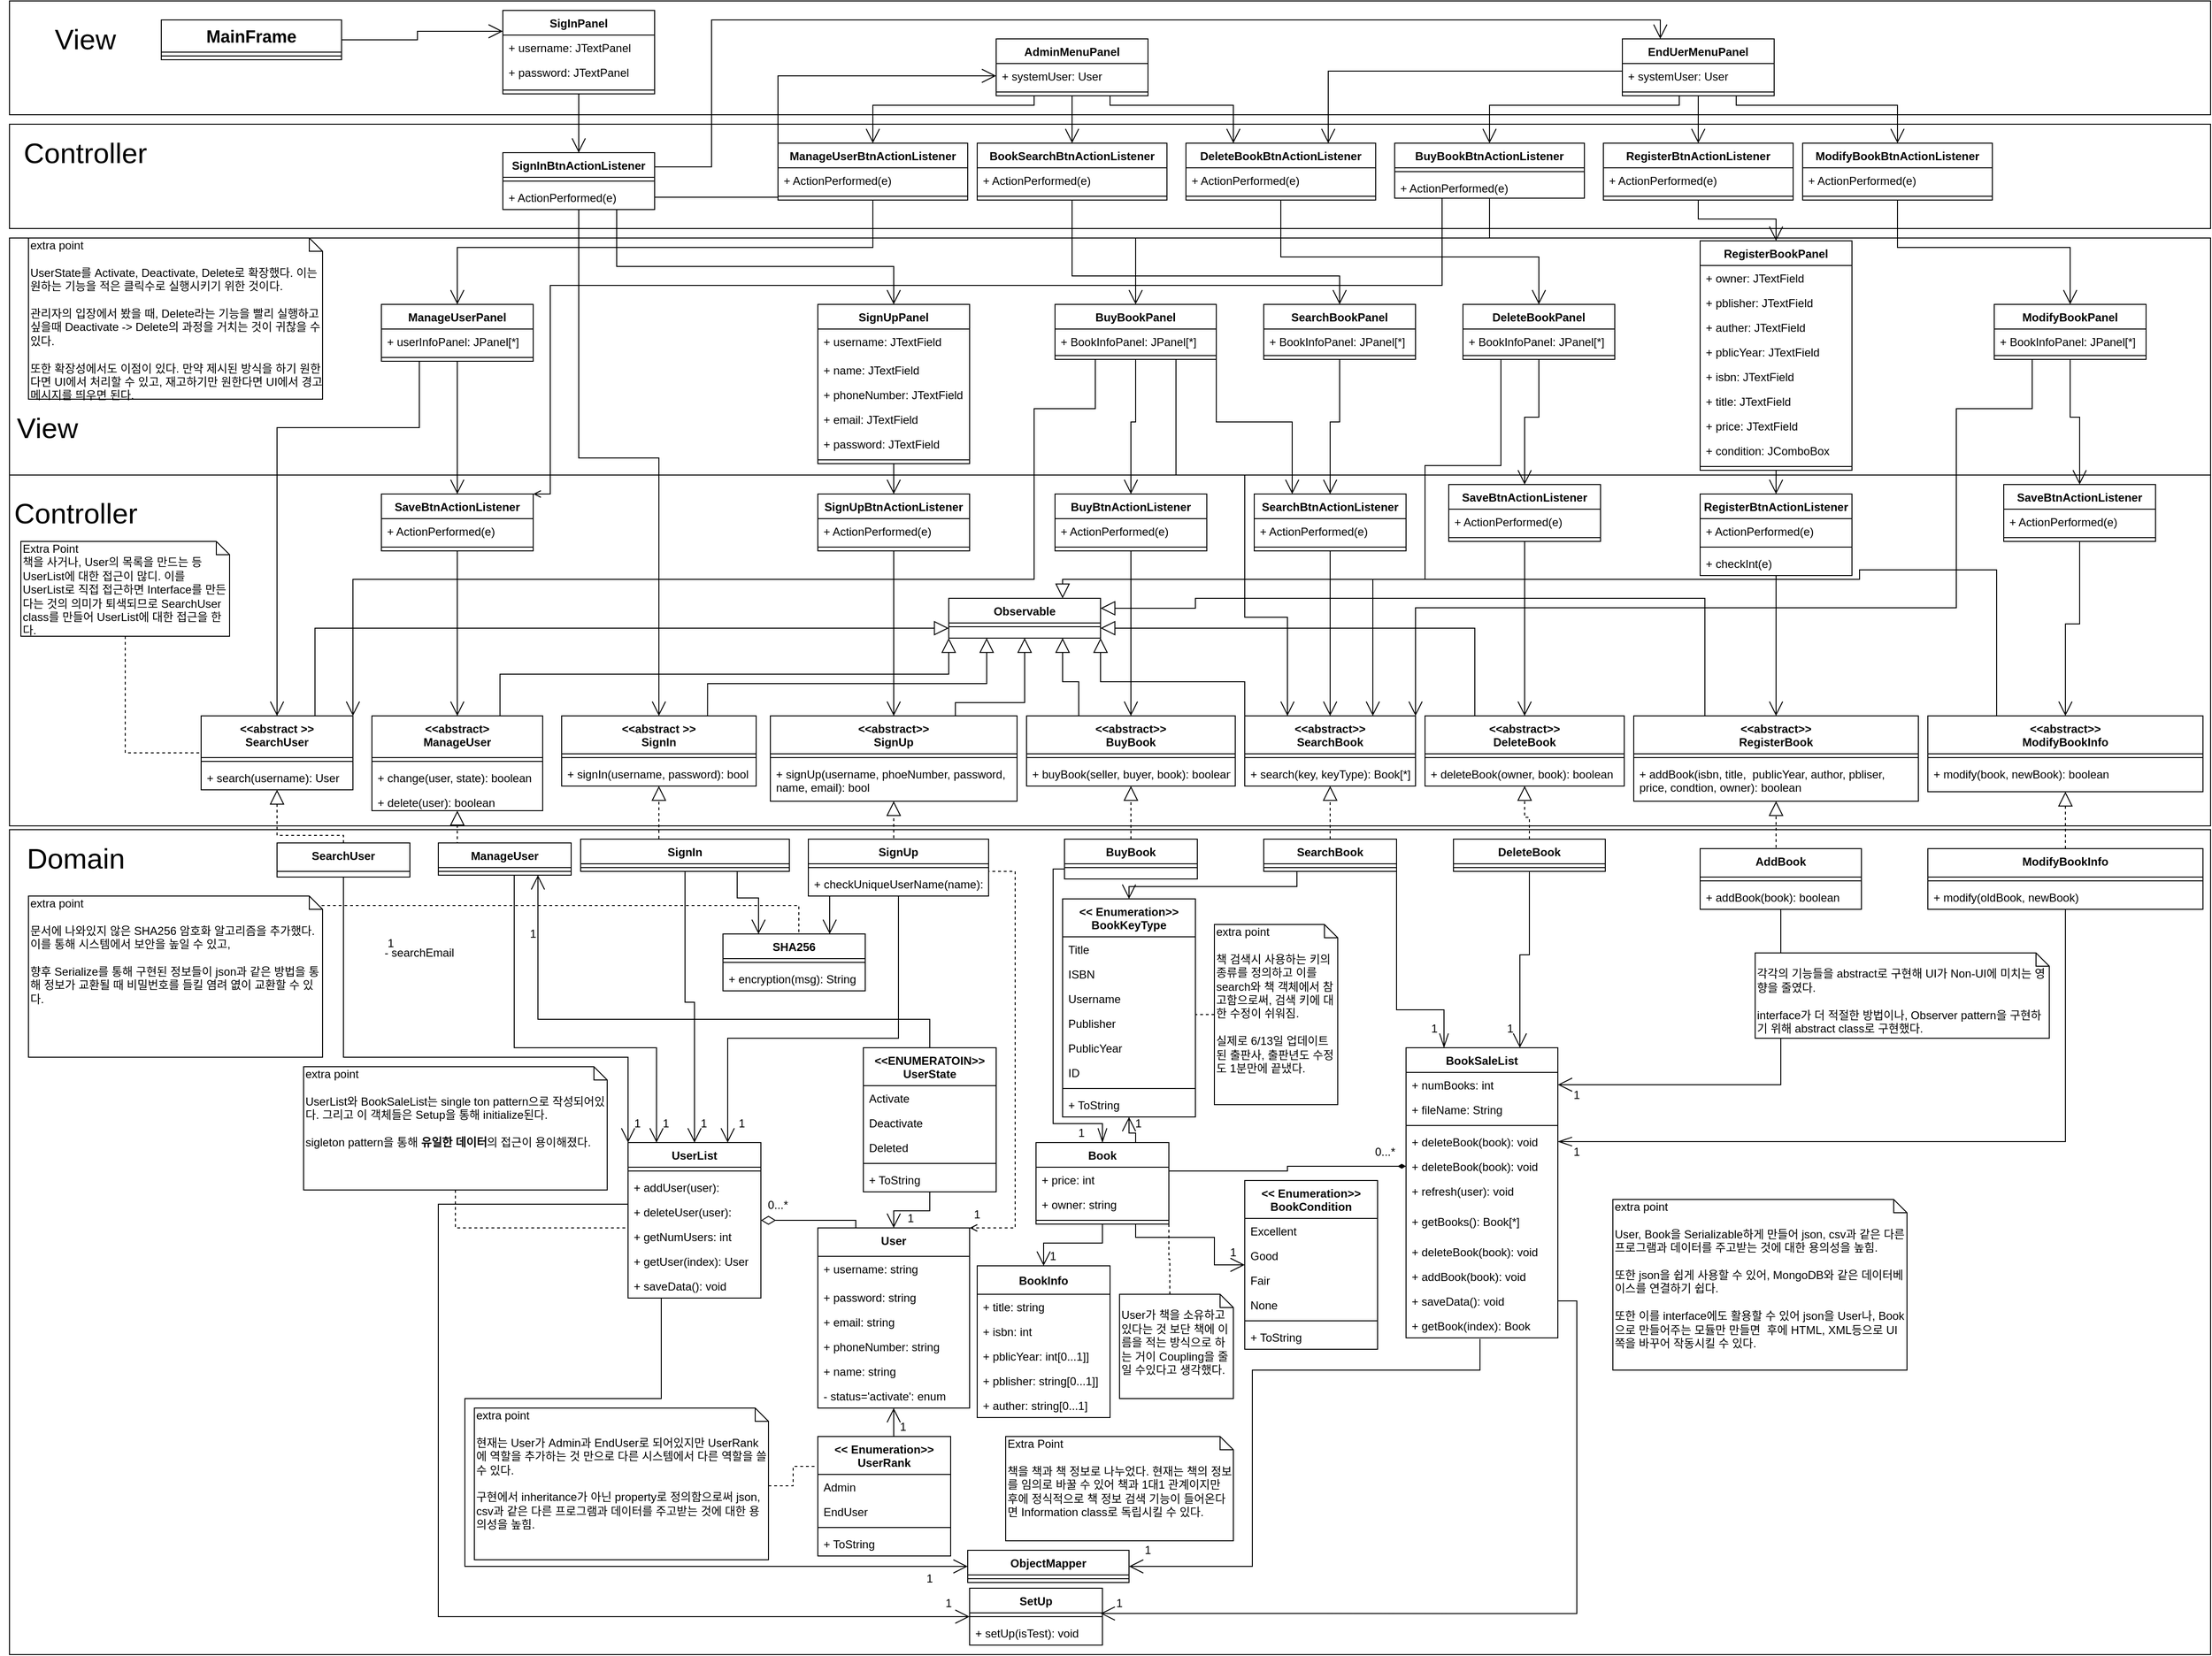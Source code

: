 <mxfile version="13.3.0" type="device"><diagram id="6hGFLwfOUW9BJ-s0fimq" name="ClassDiagram"><mxGraphModel dx="946" dy="646" grid="1" gridSize="10" guides="0" tooltips="1" connect="1" arrows="1" fold="1" page="1" pageScale="1" pageWidth="3300" pageHeight="2339" math="0" shadow="0"><root><mxCell id="0"/><mxCell id="1" parent="0"/><mxCell id="N4cAwNRwRfKq6K966Kf1-595" value="" style="rounded=0;whiteSpace=wrap;html=1;fontSize=50;labelPosition=left;verticalLabelPosition=top;align=right;verticalAlign=bottom;" parent="1" vertex="1"><mxGeometry x="20" y="884" width="2320" height="870" as="geometry"/></mxCell><mxCell id="N4cAwNRwRfKq6K966Kf1-608" value="" style="rounded=0;whiteSpace=wrap;html=1;fontSize=50;labelPosition=left;verticalLabelPosition=top;align=right;verticalAlign=bottom;" parent="1" vertex="1"><mxGeometry x="20" y="260" width="2320" height="250" as="geometry"/></mxCell><mxCell id="N4cAwNRwRfKq6K966Kf1-609" value="View" style="text;html=1;strokeColor=none;fillColor=none;align=center;verticalAlign=middle;whiteSpace=wrap;rounded=0;fontSize=30;" parent="1" vertex="1"><mxGeometry x="10" y="440" width="100" height="40" as="geometry"/></mxCell><mxCell id="N4cAwNRwRfKq6K966Kf1-603" value="" style="rounded=0;whiteSpace=wrap;html=1;fontSize=50;labelPosition=left;verticalLabelPosition=top;align=right;verticalAlign=bottom;" parent="1" vertex="1"><mxGeometry x="20" y="10" width="2320" height="120" as="geometry"/></mxCell><mxCell id="N4cAwNRwRfKq6K966Kf1-601" value="" style="rounded=0;whiteSpace=wrap;html=1;fontSize=50;labelPosition=left;verticalLabelPosition=top;align=right;verticalAlign=bottom;" parent="1" vertex="1"><mxGeometry x="20" y="140" width="2320" height="110" as="geometry"/></mxCell><mxCell id="N4cAwNRwRfKq6K966Kf1-599" value="" style="rounded=0;whiteSpace=wrap;html=1;fontSize=50;labelPosition=left;verticalLabelPosition=top;align=right;verticalAlign=bottom;" parent="1" vertex="1"><mxGeometry x="20" y="510" width="2320" height="370" as="geometry"/></mxCell><mxCell id="N4cAwNRwRfKq6K966Kf1-546" value="EndUerMenuPanel" style="swimlane;fontStyle=1;align=center;verticalAlign=top;childLayout=stackLayout;horizontal=1;startSize=26;horizontalStack=0;resizeParent=1;resizeParentMax=0;resizeLast=0;collapsible=1;marginBottom=0;" parent="1" vertex="1"><mxGeometry x="1720" y="50" width="160" height="60" as="geometry"/></mxCell><mxCell id="N4cAwNRwRfKq6K966Kf1-577" value="+ systemUser: User" style="text;strokeColor=none;fillColor=none;align=left;verticalAlign=top;spacingLeft=4;spacingRight=4;overflow=hidden;rotatable=0;points=[[0,0.5],[1,0.5]];portConstraint=eastwest;" parent="N4cAwNRwRfKq6K966Kf1-546" vertex="1"><mxGeometry y="26" width="160" height="26" as="geometry"/></mxCell><mxCell id="N4cAwNRwRfKq6K966Kf1-547" value="" style="line;strokeWidth=1;fillColor=none;align=left;verticalAlign=middle;spacingTop=-1;spacingLeft=3;spacingRight=3;rotatable=0;labelPosition=right;points=[];portConstraint=eastwest;" parent="N4cAwNRwRfKq6K966Kf1-546" vertex="1"><mxGeometry y="52" width="160" height="8" as="geometry"/></mxCell><mxCell id="N4cAwNRwRfKq6K966Kf1-434" value="SigInPanel" style="swimlane;fontStyle=1;align=center;verticalAlign=top;childLayout=stackLayout;horizontal=1;startSize=26;horizontalStack=0;resizeParent=1;resizeParentMax=0;resizeLast=0;collapsible=1;marginBottom=0;" parent="1" vertex="1"><mxGeometry x="540" y="20" width="160" height="88" as="geometry"/></mxCell><mxCell id="N4cAwNRwRfKq6K966Kf1-435" value="+ username: JTextPanel" style="text;strokeColor=none;fillColor=none;align=left;verticalAlign=top;spacingLeft=4;spacingRight=4;overflow=hidden;rotatable=0;points=[[0,0.5],[1,0.5]];portConstraint=eastwest;" parent="N4cAwNRwRfKq6K966Kf1-434" vertex="1"><mxGeometry y="26" width="160" height="26" as="geometry"/></mxCell><mxCell id="N4cAwNRwRfKq6K966Kf1-437" value="+ password: JTextPanel" style="text;strokeColor=none;fillColor=none;align=left;verticalAlign=top;spacingLeft=4;spacingRight=4;overflow=hidden;rotatable=0;points=[[0,0.5],[1,0.5]];portConstraint=eastwest;" parent="N4cAwNRwRfKq6K966Kf1-434" vertex="1"><mxGeometry y="52" width="160" height="28" as="geometry"/></mxCell><mxCell id="N4cAwNRwRfKq6K966Kf1-436" value="" style="line;strokeWidth=1;fillColor=none;align=left;verticalAlign=middle;spacingTop=-1;spacingLeft=3;spacingRight=3;rotatable=0;labelPosition=right;points=[];portConstraint=eastwest;" parent="N4cAwNRwRfKq6K966Kf1-434" vertex="1"><mxGeometry y="80" width="160" height="8" as="geometry"/></mxCell><mxCell id="N4cAwNRwRfKq6K966Kf1-617" style="edgeStyle=orthogonalEdgeStyle;rounded=0;orthogonalLoop=1;jettySize=auto;html=1;exitX=0.75;exitY=1;exitDx=0;exitDy=0;entryX=0.5;entryY=0;entryDx=0;entryDy=0;startSize=13;endArrow=open;endFill=0;endSize=13;fontSize=18;" parent="1" source="N4cAwNRwRfKq6K966Kf1-485" target="N4cAwNRwRfKq6K966Kf1-438" edge="1"><mxGeometry relative="1" as="geometry"><Array as="points"><mxPoint x="660" y="290"/><mxPoint x="952" y="290"/></Array></mxGeometry></mxCell><mxCell id="N4cAwNRwRfKq6K966Kf1-620" style="edgeStyle=orthogonalEdgeStyle;rounded=0;orthogonalLoop=1;jettySize=auto;html=1;exitX=1;exitY=0.25;exitDx=0;exitDy=0;entryX=0.25;entryY=0;entryDx=0;entryDy=0;startSize=13;endArrow=open;endFill=0;endSize=13;fontSize=18;" parent="1" source="N4cAwNRwRfKq6K966Kf1-485" target="N4cAwNRwRfKq6K966Kf1-546" edge="1"><mxGeometry relative="1" as="geometry"><Array as="points"><mxPoint x="760" y="185"/><mxPoint x="760" y="30"/><mxPoint x="1760" y="30"/></Array></mxGeometry></mxCell><mxCell id="N4cAwNRwRfKq6K966Kf1-485" value="SignInBtnActionListener" style="swimlane;fontStyle=1;align=center;verticalAlign=top;childLayout=stackLayout;horizontal=1;startSize=26;horizontalStack=0;resizeParent=1;resizeParentMax=0;resizeLast=0;collapsible=1;marginBottom=0;" parent="1" vertex="1"><mxGeometry x="540" y="170" width="160" height="60" as="geometry"/></mxCell><mxCell id="N4cAwNRwRfKq6K966Kf1-487" value="" style="line;strokeWidth=1;fillColor=none;align=left;verticalAlign=middle;spacingTop=-1;spacingLeft=3;spacingRight=3;rotatable=0;labelPosition=right;points=[];portConstraint=eastwest;" parent="N4cAwNRwRfKq6K966Kf1-485" vertex="1"><mxGeometry y="26" width="160" height="8" as="geometry"/></mxCell><mxCell id="N4cAwNRwRfKq6K966Kf1-486" value="+ ActionPerformed(e)" style="text;strokeColor=none;fillColor=none;align=left;verticalAlign=top;spacingLeft=4;spacingRight=4;overflow=hidden;rotatable=0;points=[[0,0.5],[1,0.5]];portConstraint=eastwest;" parent="N4cAwNRwRfKq6K966Kf1-485" vertex="1"><mxGeometry y="34" width="160" height="26" as="geometry"/></mxCell><mxCell id="N4cAwNRwRfKq6K966Kf1-618" style="edgeStyle=orthogonalEdgeStyle;rounded=0;orthogonalLoop=1;jettySize=auto;html=1;exitX=1;exitY=0.5;exitDx=0;exitDy=0;entryX=0;entryY=0.25;entryDx=0;entryDy=0;startSize=13;endArrow=open;endFill=0;endSize=13;fontSize=18;" parent="1" source="N4cAwNRwRfKq6K966Kf1-584" target="N4cAwNRwRfKq6K966Kf1-434" edge="1"><mxGeometry relative="1" as="geometry"/></mxCell><mxCell id="N4cAwNRwRfKq6K966Kf1-584" value="MainFrame" style="swimlane;fontStyle=1;align=center;verticalAlign=top;childLayout=stackLayout;horizontal=1;startSize=34;horizontalStack=0;resizeParent=1;resizeParentMax=0;resizeLast=0;collapsible=1;marginBottom=0;fontSize=18;" parent="1" vertex="1"><mxGeometry x="180" y="30" width="190" height="42" as="geometry"/></mxCell><mxCell id="N4cAwNRwRfKq6K966Kf1-587" value="" style="line;strokeWidth=1;fillColor=none;align=left;verticalAlign=middle;spacingTop=-1;spacingLeft=3;spacingRight=3;rotatable=0;labelPosition=right;points=[];portConstraint=eastwest;" parent="N4cAwNRwRfKq6K966Kf1-584" vertex="1"><mxGeometry y="34" width="190" height="8" as="geometry"/></mxCell><mxCell id="N4cAwNRwRfKq6K966Kf1-493" style="edgeStyle=orthogonalEdgeStyle;rounded=0;orthogonalLoop=1;jettySize=auto;html=1;exitX=0.5;exitY=1;exitDx=0;exitDy=0;entryX=0.5;entryY=0;entryDx=0;entryDy=0;startSize=13;endArrow=open;endFill=0;endSize=13;" parent="1" source="N4cAwNRwRfKq6K966Kf1-438" target="N4cAwNRwRfKq6K966Kf1-490" edge="1"><mxGeometry relative="1" as="geometry"/></mxCell><mxCell id="N4cAwNRwRfKq6K966Kf1-488" style="edgeStyle=orthogonalEdgeStyle;rounded=0;orthogonalLoop=1;jettySize=auto;html=1;exitX=0.5;exitY=1;exitDx=0;exitDy=0;entryX=0.5;entryY=0;entryDx=0;entryDy=0;startSize=13;endArrow=open;endFill=0;endSize=13;" parent="1" source="N4cAwNRwRfKq6K966Kf1-434" target="N4cAwNRwRfKq6K966Kf1-485" edge="1"><mxGeometry relative="1" as="geometry"/></mxCell><mxCell id="N4cAwNRwRfKq6K966Kf1-480" style="edgeStyle=orthogonalEdgeStyle;rounded=0;orthogonalLoop=1;jettySize=auto;html=1;exitX=0.5;exitY=1;exitDx=0;exitDy=0;entryX=0.5;entryY=0;entryDx=0;entryDy=0;startSize=13;endArrow=open;endFill=0;endSize=13;" parent="1" source="N4cAwNRwRfKq6K966Kf1-428" target="N4cAwNRwRfKq6K966Kf1-477" edge="1"><mxGeometry relative="1" as="geometry"/></mxCell><mxCell id="N4cAwNRwRfKq6K966Kf1-483" style="edgeStyle=orthogonalEdgeStyle;rounded=0;orthogonalLoop=1;jettySize=auto;html=1;exitX=0.25;exitY=1;exitDx=0;exitDy=0;startSize=13;endArrow=open;endFill=0;endSize=13;" parent="1" source="N4cAwNRwRfKq6K966Kf1-428" target="299" edge="1"><mxGeometry relative="1" as="geometry"><Array as="points"><mxPoint x="452" y="460"/><mxPoint x="302" y="460"/></Array></mxGeometry></mxCell><mxCell id="N4cAwNRwRfKq6K966Kf1-499" style="edgeStyle=orthogonalEdgeStyle;rounded=0;orthogonalLoop=1;jettySize=auto;html=1;exitX=0.5;exitY=1;exitDx=0;exitDy=0;startSize=13;endArrow=open;endFill=0;endSize=13;" parent="1" source="N4cAwNRwRfKq6K966Kf1-448" target="N4cAwNRwRfKq6K966Kf1-496" edge="1"><mxGeometry relative="1" as="geometry"/></mxCell><mxCell id="N4cAwNRwRfKq6K966Kf1-524" style="edgeStyle=orthogonalEdgeStyle;rounded=0;orthogonalLoop=1;jettySize=auto;html=1;exitX=1;exitY=1;exitDx=0;exitDy=0;entryX=0.25;entryY=0;entryDx=0;entryDy=0;startSize=13;endArrow=open;endFill=0;endSize=13;" parent="1" source="N4cAwNRwRfKq6K966Kf1-448" target="N4cAwNRwRfKq6K966Kf1-501" edge="1"><mxGeometry relative="1" as="geometry"/></mxCell><mxCell id="N4cAwNRwRfKq6K966Kf1-525" style="edgeStyle=orthogonalEdgeStyle;rounded=0;orthogonalLoop=1;jettySize=auto;html=1;exitX=0.75;exitY=1;exitDx=0;exitDy=0;entryX=0.25;entryY=0;entryDx=0;entryDy=0;startSize=13;endArrow=open;endFill=0;endSize=13;" parent="1" source="N4cAwNRwRfKq6K966Kf1-448" target="100" edge="1"><mxGeometry relative="1" as="geometry"><Array as="points"><mxPoint x="1250" y="510"/><mxPoint x="1322" y="510"/><mxPoint x="1322" y="660"/><mxPoint x="1367" y="660"/></Array></mxGeometry></mxCell><mxCell id="N4cAwNRwRfKq6K966Kf1-521" style="edgeStyle=orthogonalEdgeStyle;rounded=0;orthogonalLoop=1;jettySize=auto;html=1;exitX=0.5;exitY=1;exitDx=0;exitDy=0;startSize=13;endArrow=open;endFill=0;endSize=13;" parent="1" source="N4cAwNRwRfKq6K966Kf1-458" target="N4cAwNRwRfKq6K966Kf1-504" edge="1"><mxGeometry relative="1" as="geometry"/></mxCell><mxCell id="N4cAwNRwRfKq6K966Kf1-529" style="edgeStyle=orthogonalEdgeStyle;rounded=0;orthogonalLoop=1;jettySize=auto;html=1;exitX=0.25;exitY=1;exitDx=0;exitDy=0;entryX=0.75;entryY=0;entryDx=0;entryDy=0;startSize=13;endArrow=open;endFill=0;endSize=13;" parent="1" source="N4cAwNRwRfKq6K966Kf1-458" target="100" edge="1"><mxGeometry relative="1" as="geometry"><Array as="points"><mxPoint x="1592" y="500"/><mxPoint x="1512" y="500"/><mxPoint x="1512" y="620"/><mxPoint x="1457" y="620"/></Array></mxGeometry></mxCell><mxCell id="N4cAwNRwRfKq6K966Kf1-515" style="edgeStyle=orthogonalEdgeStyle;rounded=0;orthogonalLoop=1;jettySize=auto;html=1;exitX=0.5;exitY=1;exitDx=0;exitDy=0;startSize=13;endArrow=open;endFill=0;endSize=13;" parent="1" source="N4cAwNRwRfKq6K966Kf1-464" target="N4cAwNRwRfKq6K966Kf1-511" edge="1"><mxGeometry relative="1" as="geometry"/></mxCell><mxCell id="N4cAwNRwRfKq6K966Kf1-530" style="edgeStyle=orthogonalEdgeStyle;rounded=0;orthogonalLoop=1;jettySize=auto;html=1;exitX=0.25;exitY=1;exitDx=0;exitDy=0;entryX=1;entryY=0;entryDx=0;entryDy=0;startSize=13;endArrow=open;endFill=0;endSize=13;" parent="1" source="N4cAwNRwRfKq6K966Kf1-464" target="100" edge="1"><mxGeometry relative="1" as="geometry"><Array as="points"><mxPoint x="2152" y="440"/><mxPoint x="2072" y="440"/><mxPoint x="2072" y="650"/><mxPoint x="1502" y="650"/></Array></mxGeometry></mxCell><mxCell id="N4cAwNRwRfKq6K966Kf1-519" style="edgeStyle=orthogonalEdgeStyle;rounded=0;orthogonalLoop=1;jettySize=auto;html=1;exitX=0.5;exitY=1;exitDx=0;exitDy=0;startSize=13;endArrow=open;endFill=0;endSize=13;" parent="1" source="N4cAwNRwRfKq6K966Kf1-455" target="N4cAwNRwRfKq6K966Kf1-501" edge="1"><mxGeometry relative="1" as="geometry"/></mxCell><mxCell id="N4cAwNRwRfKq6K966Kf1-481" style="edgeStyle=orthogonalEdgeStyle;rounded=0;orthogonalLoop=1;jettySize=auto;html=1;exitX=0.5;exitY=1;exitDx=0;exitDy=0;entryX=0.5;entryY=0;entryDx=0;entryDy=0;startSize=13;endArrow=open;endFill=0;endSize=13;" parent="1" source="N4cAwNRwRfKq6K966Kf1-477" target="133" edge="1"><mxGeometry relative="1" as="geometry"/></mxCell><mxCell id="N4cAwNRwRfKq6K966Kf1-494" style="edgeStyle=orthogonalEdgeStyle;rounded=0;orthogonalLoop=1;jettySize=auto;html=1;exitX=0.5;exitY=1;exitDx=0;exitDy=0;entryX=0.5;entryY=0;entryDx=0;entryDy=0;startSize=13;endArrow=open;endFill=0;endSize=13;" parent="1" source="N4cAwNRwRfKq6K966Kf1-490" target="112" edge="1"><mxGeometry relative="1" as="geometry"/></mxCell><mxCell id="N4cAwNRwRfKq6K966Kf1-500" style="edgeStyle=orthogonalEdgeStyle;rounded=0;orthogonalLoop=1;jettySize=auto;html=1;exitX=0.5;exitY=1;exitDx=0;exitDy=0;entryX=0.5;entryY=0;entryDx=0;entryDy=0;startSize=13;endArrow=open;endFill=0;endSize=13;" parent="1" source="N4cAwNRwRfKq6K966Kf1-496" target="121" edge="1"><mxGeometry relative="1" as="geometry"/></mxCell><mxCell id="N4cAwNRwRfKq6K966Kf1-520" style="edgeStyle=orthogonalEdgeStyle;rounded=0;orthogonalLoop=1;jettySize=auto;html=1;exitX=0.5;exitY=1;exitDx=0;exitDy=0;entryX=0.5;entryY=0;entryDx=0;entryDy=0;startSize=13;endArrow=open;endFill=0;endSize=13;" parent="1" source="N4cAwNRwRfKq6K966Kf1-501" target="100" edge="1"><mxGeometry relative="1" as="geometry"/></mxCell><mxCell id="N4cAwNRwRfKq6K966Kf1-522" style="edgeStyle=orthogonalEdgeStyle;rounded=0;orthogonalLoop=1;jettySize=auto;html=1;exitX=0.5;exitY=1;exitDx=0;exitDy=0;entryX=0.5;entryY=0;entryDx=0;entryDy=0;startSize=13;endArrow=open;endFill=0;endSize=13;" parent="1" source="N4cAwNRwRfKq6K966Kf1-504" target="119" edge="1"><mxGeometry relative="1" as="geometry"/></mxCell><mxCell id="N4cAwNRwRfKq6K966Kf1-517" style="edgeStyle=orthogonalEdgeStyle;rounded=0;orthogonalLoop=1;jettySize=auto;html=1;exitX=0.5;exitY=1;exitDx=0;exitDy=0;entryX=0.5;entryY=0;entryDx=0;entryDy=0;startSize=13;endArrow=open;endFill=0;endSize=13;" parent="1" source="N4cAwNRwRfKq6K966Kf1-507" target="w46yr43OGa3vmXD3kCJ4-429" edge="1"><mxGeometry relative="1" as="geometry"><mxPoint x="1882" y="690" as="sourcePoint"/></mxGeometry></mxCell><mxCell id="N4cAwNRwRfKq6K966Kf1-518" style="edgeStyle=orthogonalEdgeStyle;rounded=0;orthogonalLoop=1;jettySize=auto;html=1;exitX=0.5;exitY=1;exitDx=0;exitDy=0;entryX=0.5;entryY=0;entryDx=0;entryDy=0;startSize=13;endArrow=open;endFill=0;endSize=13;" parent="1" source="N4cAwNRwRfKq6K966Kf1-461" target="N4cAwNRwRfKq6K966Kf1-507" edge="1"><mxGeometry relative="1" as="geometry"/></mxCell><mxCell id="N4cAwNRwRfKq6K966Kf1-516" style="edgeStyle=orthogonalEdgeStyle;rounded=0;orthogonalLoop=1;jettySize=auto;html=1;exitX=0.5;exitY=1;exitDx=0;exitDy=0;entryX=0.5;entryY=0;entryDx=0;entryDy=0;startSize=13;endArrow=open;endFill=0;endSize=13;" parent="1" source="N4cAwNRwRfKq6K966Kf1-511" target="w46yr43OGa3vmXD3kCJ4-478" edge="1"><mxGeometry relative="1" as="geometry"/></mxCell><mxCell id="67" style="edgeStyle=orthogonalEdgeStyle;rounded=0;orthogonalLoop=1;jettySize=auto;html=1;entryX=0.5;entryY=0;entryDx=0;entryDy=0;startSize=13;endArrow=open;endFill=0;endSize=13;strokeWidth=1;exitX=0.5;exitY=1;exitDx=0;exitDy=0;" parent="1" source="29" target="45" edge="1"><mxGeometry relative="1" as="geometry"><mxPoint x="1272" y="1317" as="sourcePoint"/></mxGeometry></mxCell><mxCell id="69" style="edgeStyle=orthogonalEdgeStyle;rounded=0;orthogonalLoop=1;jettySize=auto;html=1;exitX=0;exitY=0.75;exitDx=0;exitDy=0;startSize=13;endArrow=openThin;endFill=0;endSize=13;strokeWidth=1;entryX=0.5;entryY=0;entryDx=0;entryDy=0;" parent="1" source="56" target="29" edge="1"><mxGeometry relative="1" as="geometry"><mxPoint x="1157" y="1222" as="targetPoint"/><Array as="points"><mxPoint x="1120" y="926"/><mxPoint x="1120" y="1194"/><mxPoint x="1172" y="1194"/></Array></mxGeometry></mxCell><mxCell id="99" style="edgeStyle=orthogonalEdgeStyle;rounded=0;orthogonalLoop=1;jettySize=auto;html=1;exitX=1;exitY=1;exitDx=0;exitDy=0;startSize=13;endArrow=openThin;endFill=0;endSize=13;entryX=0.25;entryY=0;entryDx=0;entryDy=0;" parent="1" source="95" target="9dmcZ9-VyHz2AIljz9L5-451" edge="1"><mxGeometry relative="1" as="geometry"><mxPoint x="1404.5" y="1188" as="targetPoint"/><Array as="points"><mxPoint x="1482" y="1074"/><mxPoint x="1532" y="1074"/></Array></mxGeometry></mxCell><mxCell id="101" style="edgeStyle=orthogonalEdgeStyle;rounded=0;orthogonalLoop=1;jettySize=auto;html=1;exitX=0.5;exitY=0;exitDx=0;exitDy=0;entryX=0.5;entryY=1;entryDx=0;entryDy=0;startSize=13;endArrow=block;endFill=0;endSize=13;dashed=1;" parent="1" source="95" target="100" edge="1"><mxGeometry relative="1" as="geometry"/></mxCell><mxCell id="105" style="edgeStyle=orthogonalEdgeStyle;rounded=0;orthogonalLoop=1;jettySize=auto;html=1;exitX=0.5;exitY=1;exitDx=0;exitDy=0;startSize=13;endArrow=open;endFill=0;endSize=13;entryX=0.5;entryY=0;entryDx=0;entryDy=0;" parent="1" source="102" target="422" edge="1"><mxGeometry relative="1" as="geometry"><mxPoint x="747" y="1208" as="targetPoint"/></mxGeometry></mxCell><mxCell id="113" style="edgeStyle=orthogonalEdgeStyle;rounded=0;orthogonalLoop=1;jettySize=auto;html=1;exitX=0.5;exitY=0;exitDx=0;exitDy=0;entryX=0.5;entryY=1;entryDx=0;entryDy=0;startSize=13;endArrow=block;endFill=0;endSize=13;dashed=1;" parent="1" source="102" target="111" edge="1"><mxGeometry relative="1" as="geometry"><Array as="points"><mxPoint x="742" y="894"/><mxPoint x="705" y="894"/></Array></mxGeometry></mxCell><mxCell id="106" style="edgeStyle=orthogonalEdgeStyle;rounded=0;orthogonalLoop=1;jettySize=auto;html=1;exitX=0.5;exitY=1;exitDx=0;exitDy=0;entryX=0.75;entryY=0;entryDx=0;entryDy=0;startSize=13;endArrow=open;endFill=0;endSize=13;" parent="1" source="103" target="422" edge="1"><mxGeometry relative="1" as="geometry"><Array as="points"><mxPoint x="957" y="1104"/><mxPoint x="777" y="1104"/></Array><mxPoint x="782" y="1208" as="targetPoint"/></mxGeometry></mxCell><mxCell id="115" style="edgeStyle=orthogonalEdgeStyle;rounded=0;orthogonalLoop=1;jettySize=auto;html=1;exitX=0.5;exitY=0;exitDx=0;exitDy=0;entryX=0.5;entryY=1;entryDx=0;entryDy=0;startSize=13;endArrow=block;endFill=0;endSize=13;dashed=1;" parent="1" source="103" target="112" edge="1"><mxGeometry relative="1" as="geometry"/></mxCell><mxCell id="120" style="edgeStyle=orthogonalEdgeStyle;rounded=0;orthogonalLoop=1;jettySize=auto;html=1;exitX=0.5;exitY=0;exitDx=0;exitDy=0;entryX=0.5;entryY=1;entryDx=0;entryDy=0;startSize=13;endArrow=block;endFill=0;endSize=13;dashed=1;" parent="1" source="116" target="119" edge="1"><mxGeometry relative="1" as="geometry"/></mxCell><mxCell id="134" style="edgeStyle=orthogonalEdgeStyle;rounded=0;orthogonalLoop=1;jettySize=auto;html=1;exitX=1;exitY=0.5;exitDx=0;exitDy=0;startSize=13;endArrow=none;endFill=0;endSize=13;entryX=0.25;entryY=0;entryDx=0;entryDy=0;startArrow=diamondThin;startFill=0;" parent="1" source="422" target="9dmcZ9-VyHz2AIljz9L5-430" edge="1"><mxGeometry relative="1" as="geometry"><Array as="points"><mxPoint x="912" y="1296"/></Array><mxPoint x="817" y="1234" as="sourcePoint"/><mxPoint x="922" y="1302" as="targetPoint"/></mxGeometry></mxCell><mxCell id="131" style="edgeStyle=orthogonalEdgeStyle;rounded=0;orthogonalLoop=1;jettySize=auto;html=1;exitX=0.5;exitY=0;exitDx=0;exitDy=0;entryX=0.5;entryY=1;entryDx=0;entryDy=0;startSize=13;endArrow=block;endFill=0;endSize=13;dashed=1;" parent="1" source="56" target="121" edge="1"><mxGeometry relative="1" as="geometry"/></mxCell><mxCell id="138" style="edgeStyle=orthogonalEdgeStyle;rounded=0;orthogonalLoop=1;jettySize=auto;html=1;entryX=0.5;entryY=1;entryDx=0;entryDy=0;startSize=13;endArrow=block;endFill=0;endSize=13;dashed=1;exitX=0.5;exitY=0;exitDx=0;exitDy=0;" parent="1" source="107" target="133" edge="1"><mxGeometry relative="1" as="geometry"><mxPoint x="512" y="1018" as="sourcePoint"/><Array as="points"><mxPoint x="552" y="924"/><mxPoint x="492" y="924"/></Array></mxGeometry></mxCell><mxCell id="152" style="edgeStyle=orthogonalEdgeStyle;rounded=0;orthogonalLoop=1;jettySize=auto;html=1;exitX=0.5;exitY=0;exitDx=0;exitDy=0;entryX=0.5;entryY=1;entryDx=0;entryDy=0;startSize=13;endArrow=block;endFill=0;endSize=13;dashed=1;" parent="1" source="w46yr43OGa3vmXD3kCJ4-432" target="w46yr43OGa3vmXD3kCJ4-429" edge="1"><mxGeometry relative="1" as="geometry"><mxPoint x="1632" y="930" as="sourcePoint"/><mxPoint x="1632" y="854" as="targetPoint"/><Array as="points"><mxPoint x="1882" y="904"/></Array></mxGeometry></mxCell><mxCell id="153" style="edgeStyle=orthogonalEdgeStyle;rounded=0;orthogonalLoop=1;jettySize=auto;html=1;startSize=13;endArrow=open;endFill=0;endSize=13;entryX=1;entryY=0.5;entryDx=0;entryDy=0;exitX=0.5;exitY=1;exitDx=0;exitDy=0;" parent="1" source="w46yr43OGa3vmXD3kCJ4-432" target="9dmcZ9-VyHz2AIljz9L5-446" edge="1"><mxGeometry relative="1" as="geometry"><mxPoint x="1509.5" y="1201.0" as="targetPoint"/><Array as="points"><mxPoint x="1887" y="1153"/></Array><mxPoint x="1652" y="1184" as="sourcePoint"/></mxGeometry></mxCell><mxCell id="154" style="edgeStyle=orthogonalEdgeStyle;rounded=0;orthogonalLoop=1;jettySize=auto;html=1;exitX=0.5;exitY=1;exitDx=0;exitDy=0;entryX=0.214;entryY=0;entryDx=0;entryDy=0;startSize=13;endArrow=open;endFill=0;endSize=13;entryPerimeter=0;" parent="1" source="107" target="422" edge="1"><mxGeometry relative="1" as="geometry"><Array as="points"><mxPoint x="552" y="932"/><mxPoint x="552" y="1114"/><mxPoint x="702" y="1114"/></Array><mxPoint x="712" y="1208" as="targetPoint"/></mxGeometry></mxCell><mxCell id="308" style="edgeStyle=orthogonalEdgeStyle;rounded=0;orthogonalLoop=1;jettySize=auto;html=1;exitX=0.5;exitY=0;exitDx=0;exitDy=0;endArrow=block;endFill=0;endSize=13;startSize=13;dashed=1;entryX=0.5;entryY=1;entryDx=0;entryDy=0;" parent="1" source="303" target="299" edge="1"><mxGeometry relative="1" as="geometry"><mxPoint x="288" y="884" as="targetPoint"/><Array as="points"><mxPoint x="372" y="890"/><mxPoint x="302" y="890"/></Array></mxGeometry></mxCell><mxCell id="349" style="edgeStyle=orthogonalEdgeStyle;rounded=0;orthogonalLoop=1;jettySize=auto;html=1;exitX=0.5;exitY=1;exitDx=0;exitDy=0;entryX=0.75;entryY=0;entryDx=0;entryDy=0;startSize=13;endArrow=open;endFill=0;endSize=13;" parent="1" source="116" target="9dmcZ9-VyHz2AIljz9L5-451" edge="1"><mxGeometry relative="1" as="geometry"><mxPoint x="1474.5" y="1188" as="targetPoint"/></mxGeometry></mxCell><mxCell id="346" style="edgeStyle=orthogonalEdgeStyle;rounded=0;orthogonalLoop=1;jettySize=auto;html=1;exitX=0.5;exitY=1;exitDx=0;exitDy=0;entryX=0;entryY=0;entryDx=0;entryDy=0;startSize=13;endArrow=open;endFill=0;endSize=13;" parent="1" source="303" target="422" edge="1"><mxGeometry relative="1" as="geometry"><mxPoint x="677" y="1221" as="targetPoint"/><Array as="points"><mxPoint x="372" y="1124"/><mxPoint x="672" y="1124"/></Array></mxGeometry></mxCell><mxCell id="ZtxwbQV4Aq-kU-eK6m8o-434" style="edgeStyle=orthogonalEdgeStyle;rounded=0;orthogonalLoop=1;jettySize=auto;html=1;entryX=0;entryY=0.5;entryDx=0;entryDy=0;exitX=0.25;exitY=1;exitDx=0;exitDy=0;endArrow=open;endFill=0;endSize=13;startSize=13;" parent="1" source="422" target="G-h9w-LM7Dgj3jNTepIl-436" edge="1"><mxGeometry relative="1" as="geometry"><mxPoint x="707" y="1344" as="sourcePoint"/><Array as="points"><mxPoint x="707" y="1484"/><mxPoint x="500" y="1484"/><mxPoint x="500" y="1661"/></Array><mxPoint x="692" y="1414" as="targetPoint"/></mxGeometry></mxCell><mxCell id="w46yr43OGa3vmXD3kCJ4-490" style="edgeStyle=orthogonalEdgeStyle;rounded=0;orthogonalLoop=1;jettySize=auto;html=1;exitX=0.5;exitY=0;exitDx=0;exitDy=0;entryX=0.5;entryY=1;entryDx=0;entryDy=0;dashed=1;startSize=13;endArrow=block;endFill=0;endSize=13;" parent="1" source="w46yr43OGa3vmXD3kCJ4-481" target="w46yr43OGa3vmXD3kCJ4-478" edge="1"><mxGeometry relative="1" as="geometry"/></mxCell><mxCell id="G-h9w-LM7Dgj3jNTepIl-461" style="edgeStyle=orthogonalEdgeStyle;rounded=0;orthogonalLoop=1;jettySize=auto;html=1;exitX=0.5;exitY=1;exitDx=0;exitDy=0;startSize=13;endArrow=openThin;endFill=0;endSize=13;strokeColor=#000000;entryX=1;entryY=0.5;entryDx=0;entryDy=0;" parent="1" source="w46yr43OGa3vmXD3kCJ4-481" target="G-h9w-LM7Dgj3jNTepIl-429" edge="1"><mxGeometry relative="1" as="geometry"><mxPoint x="1515" y="1192" as="targetPoint"/><Array as="points"><mxPoint x="2187" y="1213"/></Array></mxGeometry></mxCell><mxCell id="pby79acKoCtVCi6Czt0R-432" style="edgeStyle=orthogonalEdgeStyle;rounded=0;orthogonalLoop=1;jettySize=auto;html=1;exitX=0.25;exitY=1;exitDx=0;exitDy=0;entryX=0.5;entryY=0;entryDx=0;entryDy=0;endSize=13;startSize=13;endArrow=open;endFill=0;" parent="1" source="95" target="pby79acKoCtVCi6Czt0R-428" edge="1"><mxGeometry relative="1" as="geometry"><Array as="points"><mxPoint x="1377" y="944"/><mxPoint x="1200" y="944"/></Array></mxGeometry></mxCell><mxCell id="pby79acKoCtVCi6Czt0R-442" style="edgeStyle=orthogonalEdgeStyle;rounded=0;orthogonalLoop=1;jettySize=auto;html=1;exitX=0.5;exitY=0;exitDx=0;exitDy=0;startSize=13;endArrow=open;endFill=0;endSize=13;entryX=0.75;entryY=1;entryDx=0;entryDy=0;" parent="1" source="pby79acKoCtVCi6Czt0R-435" target="107" edge="1"><mxGeometry relative="1" as="geometry"><mxPoint x="582" y="984" as="targetPoint"/><Array as="points"><mxPoint x="982" y="1084"/><mxPoint x="587" y="1084"/></Array></mxGeometry></mxCell><mxCell id="pby79acKoCtVCi6Czt0R-455" style="edgeStyle=orthogonalEdgeStyle;rounded=0;orthogonalLoop=1;jettySize=auto;html=1;exitX=0.75;exitY=1;exitDx=0;exitDy=0;entryX=0;entryY=0.5;entryDx=0;entryDy=0;startSize=13;endArrow=open;endFill=0;endSize=13;" parent="1" source="29" target="pby79acKoCtVCi6Czt0R-450" edge="1"><mxGeometry relative="1" as="geometry"><Array as="points"><mxPoint x="1207" y="1314"/><mxPoint x="1290" y="1314"/><mxPoint x="1290" y="1343"/></Array></mxGeometry></mxCell><mxCell id="N4cAwNRwRfKq6K966Kf1-568" style="edgeStyle=orthogonalEdgeStyle;rounded=0;orthogonalLoop=1;jettySize=auto;html=1;exitX=0.25;exitY=1;exitDx=0;exitDy=0;startSize=13;endArrow=open;endFill=0;endSize=13;" parent="1" source="N4cAwNRwRfKq6K966Kf1-539" target="N4cAwNRwRfKq6K966Kf1-556" edge="1"><mxGeometry relative="1" as="geometry"><Array as="points"><mxPoint x="1100" y="120"/><mxPoint x="930" y="120"/></Array></mxGeometry></mxCell><mxCell id="N4cAwNRwRfKq6K966Kf1-571" style="edgeStyle=orthogonalEdgeStyle;rounded=0;orthogonalLoop=1;jettySize=auto;html=1;exitX=0;exitY=1;exitDx=0;exitDy=0;entryX=0.75;entryY=0;entryDx=0;entryDy=0;startSize=13;endArrow=open;endFill=0;endSize=13;" parent="1" source="N4cAwNRwRfKq6K966Kf1-546" target="N4cAwNRwRfKq6K966Kf1-553" edge="1"><mxGeometry relative="1" as="geometry"><Array as="points"><mxPoint x="1410" y="84"/></Array></mxGeometry></mxCell><mxCell id="N4cAwNRwRfKq6K966Kf1-572" style="edgeStyle=orthogonalEdgeStyle;rounded=0;orthogonalLoop=1;jettySize=auto;html=1;exitX=0.25;exitY=1;exitDx=0;exitDy=0;entryX=0.5;entryY=0;entryDx=0;entryDy=0;startSize=13;endArrow=open;endFill=0;endSize=13;" parent="1" source="N4cAwNRwRfKq6K966Kf1-546" target="N4cAwNRwRfKq6K966Kf1-559" edge="1"><mxGeometry relative="1" as="geometry"><Array as="points"><mxPoint x="1780" y="120"/><mxPoint x="1580" y="120"/></Array></mxGeometry></mxCell><mxCell id="N4cAwNRwRfKq6K966Kf1-573" style="edgeStyle=orthogonalEdgeStyle;rounded=0;orthogonalLoop=1;jettySize=auto;html=1;exitX=0.5;exitY=1;exitDx=0;exitDy=0;entryX=0.5;entryY=0;entryDx=0;entryDy=0;startSize=13;endArrow=open;endFill=0;endSize=13;" parent="1" source="N4cAwNRwRfKq6K966Kf1-546" target="N4cAwNRwRfKq6K966Kf1-565" edge="1"><mxGeometry relative="1" as="geometry"><Array as="points"><mxPoint x="1800" y="110"/></Array></mxGeometry></mxCell><mxCell id="N4cAwNRwRfKq6K966Kf1-574" style="edgeStyle=orthogonalEdgeStyle;rounded=0;orthogonalLoop=1;jettySize=auto;html=1;exitX=0.75;exitY=1;exitDx=0;exitDy=0;entryX=0.5;entryY=0;entryDx=0;entryDy=0;startSize=13;endArrow=open;endFill=0;endSize=13;" parent="1" source="N4cAwNRwRfKq6K966Kf1-546" target="N4cAwNRwRfKq6K966Kf1-562" edge="1"><mxGeometry relative="1" as="geometry"><Array as="points"><mxPoint x="1840" y="120"/><mxPoint x="2010" y="120"/></Array></mxGeometry></mxCell><mxCell id="N4cAwNRwRfKq6K966Kf1-569" style="edgeStyle=orthogonalEdgeStyle;rounded=0;orthogonalLoop=1;jettySize=auto;html=1;exitX=0.5;exitY=1;exitDx=0;exitDy=0;entryX=0.5;entryY=0;entryDx=0;entryDy=0;startSize=13;endArrow=open;endFill=0;endSize=13;" parent="1" source="N4cAwNRwRfKq6K966Kf1-539" target="N4cAwNRwRfKq6K966Kf1-550" edge="1"><mxGeometry relative="1" as="geometry"/></mxCell><mxCell id="N4cAwNRwRfKq6K966Kf1-570" style="edgeStyle=orthogonalEdgeStyle;rounded=0;orthogonalLoop=1;jettySize=auto;html=1;exitX=0.75;exitY=1;exitDx=0;exitDy=0;entryX=0.25;entryY=0;entryDx=0;entryDy=0;startSize=13;endArrow=open;endFill=0;endSize=13;" parent="1" source="N4cAwNRwRfKq6K966Kf1-539" target="N4cAwNRwRfKq6K966Kf1-553" edge="1"><mxGeometry relative="1" as="geometry"><Array as="points"><mxPoint x="1180" y="120"/><mxPoint x="1310" y="120"/></Array></mxGeometry></mxCell><mxCell id="G-h9w-LM7Dgj3jNTepIl-471" value="0...*" style="text;html=1;strokeColor=none;fillColor=none;align=center;verticalAlign=middle;whiteSpace=wrap;rounded=0;" parent="1" vertex="1"><mxGeometry x="810" y="1270" width="40" height="20" as="geometry"/></mxCell><mxCell id="G-h9w-LM7Dgj3jNTepIl-472" value="0...*" style="text;html=1;strokeColor=none;fillColor=none;align=center;verticalAlign=middle;whiteSpace=wrap;rounded=0;" parent="1" vertex="1"><mxGeometry x="1450" y="1214" width="40" height="20" as="geometry"/></mxCell><mxCell id="G-h9w-LM7Dgj3jNTepIl-475" value="1" style="text;html=1;strokeColor=none;fillColor=none;align=center;verticalAlign=middle;whiteSpace=wrap;rounded=0;" parent="1" vertex="1"><mxGeometry x="772" y="1184" width="40" height="20" as="geometry"/></mxCell><mxCell id="G-h9w-LM7Dgj3jNTepIl-477" value="1" style="text;html=1;strokeColor=none;fillColor=none;align=center;verticalAlign=middle;whiteSpace=wrap;rounded=0;" parent="1" vertex="1"><mxGeometry x="732" y="1184" width="40" height="20" as="geometry"/></mxCell><mxCell id="G-h9w-LM7Dgj3jNTepIl-478" value="1" style="text;html=1;strokeColor=none;fillColor=none;align=center;verticalAlign=middle;whiteSpace=wrap;rounded=0;" parent="1" vertex="1"><mxGeometry x="692" y="1184" width="40" height="20" as="geometry"/></mxCell><mxCell id="G-h9w-LM7Dgj3jNTepIl-479" value="1" style="text;html=1;strokeColor=none;fillColor=none;align=center;verticalAlign=middle;whiteSpace=wrap;rounded=0;" parent="1" vertex="1"><mxGeometry x="662" y="1184" width="40" height="20" as="geometry"/></mxCell><mxCell id="G-h9w-LM7Dgj3jNTepIl-481" value="1" style="text;html=1;strokeColor=none;fillColor=none;align=center;verticalAlign=middle;whiteSpace=wrap;rounded=0;" parent="1" vertex="1"><mxGeometry x="1200" y="1634" width="40" height="20" as="geometry"/></mxCell><mxCell id="G-h9w-LM7Dgj3jNTepIl-482" value="1" style="text;html=1;strokeColor=none;fillColor=none;align=center;verticalAlign=middle;whiteSpace=wrap;rounded=0;" parent="1" vertex="1"><mxGeometry x="970" y="1664" width="40" height="20" as="geometry"/></mxCell><mxCell id="G-h9w-LM7Dgj3jNTepIl-483" value="1" style="text;html=1;strokeColor=none;fillColor=none;align=center;verticalAlign=middle;whiteSpace=wrap;rounded=0;" parent="1" vertex="1"><mxGeometry x="1652" y="1154" width="40" height="20" as="geometry"/></mxCell><mxCell id="G-h9w-LM7Dgj3jNTepIl-485" value="1" style="text;html=1;strokeColor=none;fillColor=none;align=center;verticalAlign=middle;whiteSpace=wrap;rounded=0;" parent="1" vertex="1"><mxGeometry x="1502" y="1084" width="40" height="20" as="geometry"/></mxCell><mxCell id="G-h9w-LM7Dgj3jNTepIl-486" value="1" style="text;html=1;strokeColor=none;fillColor=none;align=center;verticalAlign=middle;whiteSpace=wrap;rounded=0;" parent="1" vertex="1"><mxGeometry x="1582" y="1084" width="40" height="20" as="geometry"/></mxCell><mxCell id="G-h9w-LM7Dgj3jNTepIl-488" value="1" style="text;html=1;strokeColor=none;fillColor=none;align=center;verticalAlign=middle;whiteSpace=wrap;rounded=0;" parent="1" vertex="1"><mxGeometry x="402" y="994" width="40" height="20" as="geometry"/></mxCell><mxCell id="G-h9w-LM7Dgj3jNTepIl-489" value="- searchEmail" style="text;html=1;strokeColor=none;fillColor=none;align=center;verticalAlign=middle;whiteSpace=wrap;rounded=0;" parent="1" vertex="1"><mxGeometry x="402" y="1004" width="100" height="20" as="geometry"/></mxCell><mxCell id="pby79acKoCtVCi6Czt0R-431" style="edgeStyle=orthogonalEdgeStyle;rounded=0;orthogonalLoop=1;jettySize=auto;html=1;exitX=0.75;exitY=0;exitDx=0;exitDy=0;entryX=0.5;entryY=1;entryDx=0;entryDy=0;endSize=13;startSize=13;endArrow=open;endFill=0;" parent="1" source="29" target="pby79acKoCtVCi6Czt0R-428" edge="1"><mxGeometry relative="1" as="geometry"><Array as="points"><mxPoint x="1207" y="1204"/><mxPoint x="1200" y="1204"/></Array></mxGeometry></mxCell><mxCell id="pby79acKoCtVCi6Czt0R-439" value="1" style="text;html=1;strokeColor=none;fillColor=none;align=center;verticalAlign=middle;whiteSpace=wrap;rounded=0;" parent="1" vertex="1"><mxGeometry x="1190" y="1184" width="40" height="20" as="geometry"/></mxCell><mxCell id="pby79acKoCtVCi6Czt0R-440" value="1" style="text;html=1;strokeColor=none;fillColor=none;align=center;verticalAlign=middle;whiteSpace=wrap;rounded=0;" parent="1" vertex="1"><mxGeometry x="1130" y="1194" width="40" height="20" as="geometry"/></mxCell><mxCell id="pby79acKoCtVCi6Czt0R-445" value="1" style="text;html=1;strokeColor=none;fillColor=none;align=center;verticalAlign=middle;whiteSpace=wrap;rounded=0;" parent="1" vertex="1"><mxGeometry x="552" y="984" width="40" height="20" as="geometry"/></mxCell><mxCell id="N4cAwNRwRfKq6K966Kf1-489" style="edgeStyle=orthogonalEdgeStyle;rounded=0;orthogonalLoop=1;jettySize=auto;html=1;exitX=0.5;exitY=1;exitDx=0;exitDy=0;entryX=0.5;entryY=0;entryDx=0;entryDy=0;startSize=13;endArrow=open;endFill=0;endSize=13;" parent="1" source="N4cAwNRwRfKq6K966Kf1-485" target="111" edge="1"><mxGeometry relative="1" as="geometry"/></mxCell><mxCell id="pby79acKoCtVCi6Czt0R-457" style="edgeStyle=orthogonalEdgeStyle;rounded=0;orthogonalLoop=1;jettySize=auto;html=1;entryX=1;entryY=0.5;entryDx=0;entryDy=0;exitX=0.487;exitY=1.045;exitDx=0;exitDy=0;endArrow=open;endFill=0;endSize=13;startSize=13;exitPerimeter=0;" parent="1" source="G5z7MGZLPGM8D1L83eQJ-428" target="G-h9w-LM7Dgj3jNTepIl-436" edge="1"><mxGeometry relative="1" as="geometry"><mxPoint x="1572" y="1404" as="sourcePoint"/><Array as="points"><mxPoint x="1570" y="1454"/><mxPoint x="1330" y="1454"/><mxPoint x="1330" y="1661"/></Array><mxPoint x="1557" y="1492" as="targetPoint"/></mxGeometry></mxCell><mxCell id="pby79acKoCtVCi6Czt0R-466" value="" style="edgeStyle=orthogonalEdgeStyle;rounded=0;orthogonalLoop=1;jettySize=auto;html=1;startSize=13;endArrow=open;endFill=0;endSize=13;" parent="1" source="pby79acKoCtVCi6Czt0R-435" target="9dmcZ9-VyHz2AIljz9L5-430" edge="1"><mxGeometry relative="1" as="geometry"><mxPoint x="952" y="1500.0" as="targetPoint"/></mxGeometry></mxCell><mxCell id="pby79acKoCtVCi6Czt0R-470" style="edgeStyle=orthogonalEdgeStyle;rounded=0;orthogonalLoop=1;jettySize=auto;html=1;exitX=0.5;exitY=0;exitDx=0;exitDy=0;startSize=13;endArrow=open;endFill=0;endSize=13;entryX=0.5;entryY=1;entryDx=0;entryDy=0;" parent="1" source="pby79acKoCtVCi6Czt0R-467" target="9dmcZ9-VyHz2AIljz9L5-430" edge="1"><mxGeometry relative="1" as="geometry"><mxPoint x="942" y="1494" as="targetPoint"/></mxGeometry></mxCell><mxCell id="pby79acKoCtVCi6Czt0R-472" value="1" style="text;html=1;strokeColor=none;fillColor=none;align=center;verticalAlign=middle;whiteSpace=wrap;rounded=0;" parent="1" vertex="1"><mxGeometry x="1652" y="1214" width="40" height="20" as="geometry"/></mxCell><mxCell id="pby79acKoCtVCi6Czt0R-474" value="1" style="text;html=1;strokeColor=none;fillColor=none;align=center;verticalAlign=middle;whiteSpace=wrap;rounded=0;" parent="1" vertex="1"><mxGeometry x="950" y="1284" width="40" height="20" as="geometry"/></mxCell><mxCell id="N4cAwNRwRfKq6K966Kf1-579" style="edgeStyle=orthogonalEdgeStyle;rounded=0;orthogonalLoop=1;jettySize=auto;html=1;exitX=0.5;exitY=1;exitDx=0;exitDy=0;entryX=0.5;entryY=0;entryDx=0;entryDy=0;startSize=13;endArrow=open;endFill=0;endSize=13;" parent="1" source="N4cAwNRwRfKq6K966Kf1-550" target="N4cAwNRwRfKq6K966Kf1-455" edge="1"><mxGeometry relative="1" as="geometry"><Array as="points"><mxPoint x="1140" y="300"/><mxPoint x="1422" y="300"/></Array></mxGeometry></mxCell><mxCell id="N4cAwNRwRfKq6K966Kf1-580" style="edgeStyle=orthogonalEdgeStyle;rounded=0;orthogonalLoop=1;jettySize=auto;html=1;exitX=0.5;exitY=1;exitDx=0;exitDy=0;entryX=0.5;entryY=0;entryDx=0;entryDy=0;startSize=13;endArrow=open;endFill=0;endSize=13;" parent="1" source="N4cAwNRwRfKq6K966Kf1-553" target="N4cAwNRwRfKq6K966Kf1-458" edge="1"><mxGeometry relative="1" as="geometry"><Array as="points"><mxPoint x="1360" y="280"/><mxPoint x="1632" y="280"/></Array></mxGeometry></mxCell><mxCell id="N4cAwNRwRfKq6K966Kf1-578" style="edgeStyle=orthogonalEdgeStyle;rounded=0;orthogonalLoop=1;jettySize=auto;html=1;exitX=0.5;exitY=1;exitDx=0;exitDy=0;entryX=0.5;entryY=0;entryDx=0;entryDy=0;startSize=13;endArrow=open;endFill=0;endSize=13;" parent="1" source="N4cAwNRwRfKq6K966Kf1-556" target="N4cAwNRwRfKq6K966Kf1-428" edge="1"><mxGeometry relative="1" as="geometry"/></mxCell><mxCell id="N4cAwNRwRfKq6K966Kf1-581" style="edgeStyle=orthogonalEdgeStyle;rounded=0;orthogonalLoop=1;jettySize=auto;html=1;exitX=0.5;exitY=1;exitDx=0;exitDy=0;entryX=0.5;entryY=0;entryDx=0;entryDy=0;startSize=13;endArrow=open;endFill=0;endSize=13;" parent="1" source="N4cAwNRwRfKq6K966Kf1-559" target="N4cAwNRwRfKq6K966Kf1-448" edge="1"><mxGeometry relative="1" as="geometry"><Array as="points"><mxPoint x="1580" y="260"/><mxPoint x="1207" y="260"/></Array></mxGeometry></mxCell><mxCell id="N4cAwNRwRfKq6K966Kf1-583" style="edgeStyle=orthogonalEdgeStyle;rounded=0;orthogonalLoop=1;jettySize=auto;html=1;exitX=0.5;exitY=1;exitDx=0;exitDy=0;entryX=0.5;entryY=0;entryDx=0;entryDy=0;startSize=13;endArrow=open;endFill=0;endSize=13;" parent="1" source="N4cAwNRwRfKq6K966Kf1-565" target="N4cAwNRwRfKq6K966Kf1-461" edge="1"><mxGeometry relative="1" as="geometry"/></mxCell><mxCell id="N4cAwNRwRfKq6K966Kf1-582" style="edgeStyle=orthogonalEdgeStyle;rounded=0;orthogonalLoop=1;jettySize=auto;html=1;exitX=0.5;exitY=1;exitDx=0;exitDy=0;entryX=0.5;entryY=0;entryDx=0;entryDy=0;startSize=13;endArrow=open;endFill=0;endSize=13;" parent="1" source="N4cAwNRwRfKq6K966Kf1-562" target="N4cAwNRwRfKq6K966Kf1-464" edge="1"><mxGeometry relative="1" as="geometry"/></mxCell><mxCell id="pby79acKoCtVCi6Czt0R-475" value="1" style="text;html=1;strokeColor=none;fillColor=none;align=center;verticalAlign=middle;whiteSpace=wrap;rounded=0;" parent="1" vertex="1"><mxGeometry x="942" y="1504" width="40" height="20" as="geometry"/></mxCell><mxCell id="pby79acKoCtVCi6Czt0R-485" style="edgeStyle=orthogonalEdgeStyle;rounded=0;orthogonalLoop=1;jettySize=auto;html=1;exitX=0;exitY=0;exitDx=310;exitDy=82;exitPerimeter=0;entryX=0;entryY=0.25;entryDx=0;entryDy=0;dashed=1;startSize=13;endArrow=none;endFill=0;endSize=13;" parent="1" source="pby79acKoCtVCi6Czt0R-478" target="pby79acKoCtVCi6Czt0R-467" edge="1"><mxGeometry relative="1" as="geometry"/></mxCell><mxCell id="pby79acKoCtVCi6Czt0R-478" value="extra point&lt;br&gt;&lt;br&gt;현재는 User가 Admin과 EndUser로 되어있지만 UserRank에 역할을 추가하는 것 만으로 다른 시스템에서 다른 역할을 쓸 수 있다.&lt;br&gt;&lt;br&gt;구현에서 inheritance가 아닌 property로 정의함으로써 json, csv과 같은 다른 프로그램과 데이터를 주고받는 것에 대한 용의성을 높힘." style="shape=note;whiteSpace=wrap;html=1;size=14;verticalAlign=top;align=left;spacingTop=-6;" parent="1" vertex="1"><mxGeometry x="510" y="1494" width="310" height="160" as="geometry"/></mxCell><mxCell id="OpTqOk7Uu4zzGJwB4XEe-451" style="edgeStyle=orthogonalEdgeStyle;rounded=0;orthogonalLoop=1;jettySize=auto;html=1;exitX=0;exitY=0.5;exitDx=0;exitDy=0;exitPerimeter=0;entryX=1;entryY=0.5;entryDx=0;entryDy=0;endArrow=none;endFill=0;dashed=1;" parent="1" source="pby79acKoCtVCi6Czt0R-479" target="OpTqOk7Uu4zzGJwB4XEe-437" edge="1"><mxGeometry relative="1" as="geometry"/></mxCell><mxCell id="pby79acKoCtVCi6Czt0R-479" value="extra point&lt;br&gt;&lt;br&gt;책 검색시 사용하는 키의 종류를 정의하고 이를 search와 책 객체에서 참고함으로써, 검색 키에 대한 수정이 쉬워짐. &lt;br&gt;&lt;br&gt;실제로 6/13일 업데이트된 출판사, 출판년도 수정도 1분만에 끝냈다." style="shape=note;whiteSpace=wrap;html=1;size=14;verticalAlign=top;align=left;spacingTop=-6;" parent="1" vertex="1"><mxGeometry x="1290" y="984" width="130" height="190" as="geometry"/></mxCell><mxCell id="pby79acKoCtVCi6Czt0R-483" value="extra point&lt;br&gt;&lt;br&gt;User, Book을 Serializable하게 만들어 json, csv과 같은 다른 프로그램과 데이터를 주고받는 것에 대한 용의성을 높힘.&lt;br&gt;&lt;br&gt;또한 json을 쉽게 사용할 수 있어, MongoDB와 같은 데이터베이스를 연결하기 쉽다.&lt;br&gt;&lt;br&gt;또한 이를 interface에도 활용할 수 있어 json을 User나, Book으로 만들어주는 모듈만 만들면&amp;nbsp;&amp;nbsp;후에 HTML, XML등으로 UI쪽을 바꾸어 작동시킬 수 있다." style="shape=note;whiteSpace=wrap;html=1;size=14;verticalAlign=top;align=left;spacingTop=-6;" parent="1" vertex="1"><mxGeometry x="1710" y="1274" width="310" height="180" as="geometry"/></mxCell><mxCell id="N4cAwNRwRfKq6K966Kf1-594" style="edgeStyle=orthogonalEdgeStyle;rounded=0;orthogonalLoop=1;jettySize=auto;html=1;exitX=0.5;exitY=1;exitDx=0;exitDy=0;exitPerimeter=0;startSize=13;endArrow=none;endFill=0;endSize=13;dashed=1;entryX=0;entryY=0.5;entryDx=0;entryDy=0;" parent="1" source="pby79acKoCtVCi6Czt0R-484" target="424" edge="1"><mxGeometry relative="1" as="geometry"><mxPoint x="660.0" y="1304" as="targetPoint"/><Array as="points"><mxPoint x="490" y="1304"/><mxPoint x="672" y="1304"/></Array></mxGeometry></mxCell><mxCell id="pby79acKoCtVCi6Czt0R-484" value="extra point&lt;br&gt;&lt;br&gt;UserList와 BookSaleList는 single ton pattern으로 작성되어있다. 그리고 이 객체들은 Setup을 통해 initialize된다.&lt;br&gt;&lt;br&gt;sigleton pattern을 통해 &lt;b&gt;유일한 데이터&lt;/b&gt;의 접근이 용이해졌다.&lt;span style=&quot;color: rgba(0 , 0 , 0 , 0) ; font-family: monospace ; font-size: 0px&quot;&gt;%3CmxGraphModel%3E%3Croot%3E%3CmxCell%20id%3D%220%22%2F%3E%3CmxCell%20id%3D%221%22%20parent%3D%220%22%2F%3E%3CmxCell%20id%3D%222%22%20value%3D%22-%20numUser%3A%20id%22%20style%3D%22text%3BstrokeColor%3Dnone%3BfillColor%3Dnone%3Balign%3Dleft%3BverticalAlign%3Dtop%3BspacingLeft%3D4%3BspacingRight%3D4%3Boverflow%3Dhidden%3Brotatable%3D0%3Bpoints%3D%5B%5B0%2C0.5%5D%2C%5B1%2C0.5%5D%5D%3BportConstraint%3Deastwest%3B%22%20vertex%3D%221%22%20parent%3D%221%22%3E%3CmxGeometry%20x%3D%221010%22%20y%3D%221486%22%20width%3D%22140%22%20height%3D%2226%22%20as%3D%22geometry%22%2F%3E%3C%2FmxCell%3E%3C%2Froot%3E%3C%2FmxGraphModel%3E의 의&lt;/span&gt;" style="shape=note;whiteSpace=wrap;html=1;size=14;verticalAlign=top;align=left;spacingTop=-6;" parent="1" vertex="1"><mxGeometry x="330" y="1134" width="320" height="130" as="geometry"/></mxCell><mxCell id="pby79acKoCtVCi6Czt0R-491" style="edgeStyle=orthogonalEdgeStyle;rounded=0;orthogonalLoop=1;jettySize=auto;html=1;entryX=1;entryY=0.5;entryDx=0;entryDy=0;endArrow=none;endFill=0;startArrow=open;startFill=0;endSize=13;startSize=13;exitX=0.986;exitY=-0.282;exitDx=0;exitDy=0;exitPerimeter=0;" parent="1" source="pby79acKoCtVCi6Czt0R-494" target="G5z7MGZLPGM8D1L83eQJ-428" edge="1"><mxGeometry relative="1" as="geometry"><mxPoint x="1172" y="1794" as="sourcePoint"/><Array as="points"><mxPoint x="1672" y="1711"/><mxPoint x="1672" y="1381"/></Array></mxGeometry></mxCell><mxCell id="pby79acKoCtVCi6Czt0R-493" style="edgeStyle=orthogonalEdgeStyle;rounded=0;orthogonalLoop=1;jettySize=auto;html=1;exitX=0;exitY=0.5;exitDx=0;exitDy=0;entryX=0;entryY=0.5;entryDx=0;entryDy=0;startArrow=open;startFill=0;endArrow=none;endFill=0;endSize=13;startSize=13;" parent="1" source="pby79acKoCtVCi6Czt0R-486" target="425" edge="1"><mxGeometry relative="1" as="geometry"><mxPoint x="1032.0" y="1793" as="sourcePoint"/><Array as="points"><mxPoint x="472" y="1714"/><mxPoint x="472" y="1279"/></Array></mxGeometry></mxCell><mxCell id="pby79acKoCtVCi6Czt0R-495" value="extra point&lt;br&gt;&lt;br&gt;UserState를 Activate, Deactivate, Delete로 확장했다. 이는 원하는 기능을 적은 클릭수로 실행시키기 위한 것이다.&lt;br&gt;&lt;br&gt;관리자의 입장에서 봤을 때, Delete라는 기능을 빨리 실행하고 싶을때 Deactivate -&amp;gt; Delete의 과정을 거치는 것이 귀찮을 수 있다.&lt;br&gt;&lt;br&gt;또한 확장성에서도 이점이 있다. 만약 제시된 방식을 하기 원한다면 UI에서 처리할 수 있고, 재고하기만 원한다면 UI에서 경고메시지를 띄우면 된다.&amp;nbsp;" style="shape=note;whiteSpace=wrap;html=1;size=14;verticalAlign=top;align=left;spacingTop=-6;" parent="1" vertex="1"><mxGeometry x="40" y="260" width="310" height="170" as="geometry"/></mxCell><mxCell id="pby79acKoCtVCi6Czt0R-505" style="edgeStyle=orthogonalEdgeStyle;rounded=0;orthogonalLoop=1;jettySize=auto;html=1;exitX=0.5;exitY=1;exitDx=0;exitDy=0;exitPerimeter=0;startArrow=none;startFill=0;startSize=13;endArrow=none;endFill=0;endSize=13;dashed=1;" parent="1" source="pby79acKoCtVCi6Czt0R-496" target="pby79acKoCtVCi6Czt0R-497" edge="1"><mxGeometry relative="1" as="geometry"><Array as="points"><mxPoint x="187" y="964"/><mxPoint x="852" y="964"/></Array></mxGeometry></mxCell><mxCell id="pby79acKoCtVCi6Czt0R-496" value="extra point&lt;br&gt;&lt;br&gt;문서에 나와있지 않은 SHA256 암호화 알고리즘을 추가했다. 이를 통해 시스템에서 보안을 높일 수 있고, &lt;br&gt;&lt;br&gt;향후 Serialize를 통해 구현된 정보들이 json과 같은 방법을 통해 정보가 교환될 때 비밀번호를 들킬 염려 엾이 교환할 수 있다." style="shape=note;whiteSpace=wrap;html=1;size=14;verticalAlign=top;align=left;spacingTop=-6;" parent="1" vertex="1"><mxGeometry x="40" y="954" width="310" height="170" as="geometry"/></mxCell><mxCell id="pby79acKoCtVCi6Czt0R-502" style="edgeStyle=orthogonalEdgeStyle;rounded=0;orthogonalLoop=1;jettySize=auto;html=1;exitX=0.25;exitY=0;exitDx=0;exitDy=0;entryX=0.75;entryY=1;entryDx=0;entryDy=0;startArrow=open;startFill=0;startSize=13;endArrow=none;endFill=0;endSize=13;" parent="1" source="pby79acKoCtVCi6Czt0R-497" target="102" edge="1"><mxGeometry relative="1" as="geometry"/></mxCell><mxCell id="pby79acKoCtVCi6Czt0R-503" style="edgeStyle=orthogonalEdgeStyle;rounded=0;orthogonalLoop=1;jettySize=auto;html=1;exitX=0.75;exitY=0;exitDx=0;exitDy=0;startArrow=open;startFill=0;startSize=13;endArrow=none;endFill=0;endSize=13;entryX=0.25;entryY=1;entryDx=0;entryDy=0;" parent="1" source="pby79acKoCtVCi6Czt0R-497" target="103" edge="1"><mxGeometry relative="1" as="geometry"><mxPoint x="932.0" y="984.0" as="targetPoint"/><Array as="points"><mxPoint x="884" y="954"/></Array></mxGeometry></mxCell><mxCell id="pby79acKoCtVCi6Czt0R-506" value="&lt;br&gt;각각의 기능들을 abstract로 구현해 UI가 Non-UI에 미치는 영향을 줄였다.&amp;nbsp;&lt;br&gt;&lt;br&gt;interface가 더 적절한 방법이나, Observer pattern을 구현하기 위해 abstract class로 구현했다." style="shape=note;whiteSpace=wrap;html=1;size=14;verticalAlign=top;align=left;spacingTop=-6;" parent="1" vertex="1"><mxGeometry x="1860" y="1014" width="310" height="90" as="geometry"/></mxCell><mxCell id="OpTqOk7Uu4zzGJwB4XEe-452" style="edgeStyle=orthogonalEdgeStyle;rounded=0;orthogonalLoop=1;jettySize=auto;html=1;exitX=0;exitY=0;exitDx=53;exitDy=0;exitPerimeter=0;entryX=1;entryY=1;entryDx=0;entryDy=0;dashed=1;endArrow=none;endFill=0;" parent="1" source="N4cAwNRwRfKq6K966Kf1-532" target="29" edge="1"><mxGeometry relative="1" as="geometry"/></mxCell><mxCell id="N4cAwNRwRfKq6K966Kf1-532" value="&lt;br&gt;User가 책을 소유하고 있다는 것 보단 책에 이름을 적는 방식으로 하는 거이 Coupling을 줄일 수있다고 생각했다." style="shape=note;whiteSpace=wrap;html=1;size=14;verticalAlign=top;align=left;spacingTop=-6;" parent="1" vertex="1"><mxGeometry x="1190" y="1374" width="120" height="110" as="geometry"/></mxCell><mxCell id="N4cAwNRwRfKq6K966Kf1-536" style="edgeStyle=orthogonalEdgeStyle;rounded=0;orthogonalLoop=1;jettySize=auto;html=1;exitX=0.5;exitY=1;exitDx=0;exitDy=0;exitPerimeter=0;entryX=0;entryY=0.5;entryDx=0;entryDy=0;startSize=13;endArrow=none;endFill=0;endSize=13;dashed=1;" parent="1" source="N4cAwNRwRfKq6K966Kf1-533" target="299" edge="1"><mxGeometry relative="1" as="geometry"><mxPoint x="142" y="754" as="sourcePoint"/></mxGeometry></mxCell><mxCell id="N4cAwNRwRfKq6K966Kf1-533" value="Extra Point&lt;br&gt;책을 사거나, User의 목록을 만드는 등 UserList에 대한 접근이 많디. 이를 UserList로 직접 접근하면 Interface를 만든다는 것의 의미가 퇴색되므로 SearchUser class를 만들어 UserList에 대한 접근을 한다." style="shape=note;whiteSpace=wrap;html=1;size=14;verticalAlign=top;align=left;spacingTop=-6;" parent="1" vertex="1"><mxGeometry x="32" y="580" width="220" height="100" as="geometry"/></mxCell><mxCell id="N4cAwNRwRfKq6K966Kf1-539" value="AdminMenuPanel" style="swimlane;fontStyle=1;align=center;verticalAlign=top;childLayout=stackLayout;horizontal=1;startSize=26;horizontalStack=0;resizeParent=1;resizeParentMax=0;resizeLast=0;collapsible=1;marginBottom=0;" parent="1" vertex="1"><mxGeometry x="1060" y="50" width="160" height="60" as="geometry"/></mxCell><mxCell id="N4cAwNRwRfKq6K966Kf1-575" value="+ systemUser: User" style="text;strokeColor=none;fillColor=none;align=left;verticalAlign=top;spacingLeft=4;spacingRight=4;overflow=hidden;rotatable=0;points=[[0,0.5],[1,0.5]];portConstraint=eastwest;" parent="N4cAwNRwRfKq6K966Kf1-539" vertex="1"><mxGeometry y="26" width="160" height="26" as="geometry"/></mxCell><mxCell id="N4cAwNRwRfKq6K966Kf1-545" value="" style="line;strokeWidth=1;fillColor=none;align=left;verticalAlign=middle;spacingTop=-1;spacingLeft=3;spacingRight=3;rotatable=0;labelPosition=right;points=[];portConstraint=eastwest;" parent="N4cAwNRwRfKq6K966Kf1-539" vertex="1"><mxGeometry y="52" width="160" height="8" as="geometry"/></mxCell><mxCell id="N4cAwNRwRfKq6K966Kf1-507" value="RegisterBtnActionListener" style="swimlane;fontStyle=1;align=center;verticalAlign=top;childLayout=stackLayout;horizontal=1;startSize=26;horizontalStack=0;resizeParent=1;resizeParentMax=0;resizeLast=0;collapsible=1;marginBottom=0;" parent="1" vertex="1"><mxGeometry x="1802" y="530" width="160" height="86" as="geometry"/></mxCell><mxCell id="N4cAwNRwRfKq6K966Kf1-508" value="+ ActionPerformed(e)" style="text;strokeColor=none;fillColor=none;align=left;verticalAlign=top;spacingLeft=4;spacingRight=4;overflow=hidden;rotatable=0;points=[[0,0.5],[1,0.5]];portConstraint=eastwest;" parent="N4cAwNRwRfKq6K966Kf1-507" vertex="1"><mxGeometry y="26" width="160" height="26" as="geometry"/></mxCell><mxCell id="N4cAwNRwRfKq6K966Kf1-509" value="" style="line;strokeWidth=1;fillColor=none;align=left;verticalAlign=middle;spacingTop=-1;spacingLeft=3;spacingRight=3;rotatable=0;labelPosition=right;points=[];portConstraint=eastwest;" parent="N4cAwNRwRfKq6K966Kf1-507" vertex="1"><mxGeometry y="52" width="160" height="8" as="geometry"/></mxCell><mxCell id="N4cAwNRwRfKq6K966Kf1-510" value="+ checkInt(e)" style="text;strokeColor=none;fillColor=none;align=left;verticalAlign=top;spacingLeft=4;spacingRight=4;overflow=hidden;rotatable=0;points=[[0,0.5],[1,0.5]];portConstraint=eastwest;" parent="N4cAwNRwRfKq6K966Kf1-507" vertex="1"><mxGeometry y="60" width="160" height="26" as="geometry"/></mxCell><mxCell id="N4cAwNRwRfKq6K966Kf1-461" value="RegisterBookPanel" style="swimlane;fontStyle=1;align=center;verticalAlign=top;childLayout=stackLayout;horizontal=1;startSize=26;horizontalStack=0;resizeParent=1;resizeParentMax=0;resizeLast=0;collapsible=1;marginBottom=0;" parent="1" vertex="1"><mxGeometry x="1802" y="263" width="160" height="242" as="geometry"/></mxCell><mxCell id="N4cAwNRwRfKq6K966Kf1-472" value="+ owner: JTextField" style="text;strokeColor=none;fillColor=none;align=left;verticalAlign=top;spacingLeft=4;spacingRight=4;overflow=hidden;rotatable=0;points=[[0,0.5],[1,0.5]];portConstraint=eastwest;" parent="N4cAwNRwRfKq6K966Kf1-461" vertex="1"><mxGeometry y="26" width="160" height="26" as="geometry"/></mxCell><mxCell id="N4cAwNRwRfKq6K966Kf1-470" value="+ pblisher: JTextField" style="text;strokeColor=none;fillColor=none;align=left;verticalAlign=top;spacingLeft=4;spacingRight=4;overflow=hidden;rotatable=0;points=[[0,0.5],[1,0.5]];portConstraint=eastwest;" parent="N4cAwNRwRfKq6K966Kf1-461" vertex="1"><mxGeometry y="52" width="160" height="26" as="geometry"/></mxCell><mxCell id="N4cAwNRwRfKq6K966Kf1-471" value="+ auther: JTextField" style="text;strokeColor=none;fillColor=none;align=left;verticalAlign=top;spacingLeft=4;spacingRight=4;overflow=hidden;rotatable=0;points=[[0,0.5],[1,0.5]];portConstraint=eastwest;" parent="N4cAwNRwRfKq6K966Kf1-461" vertex="1"><mxGeometry y="78" width="160" height="26" as="geometry"/></mxCell><mxCell id="N4cAwNRwRfKq6K966Kf1-469" value="+ pblicYear: JTextField" style="text;strokeColor=none;fillColor=none;align=left;verticalAlign=top;spacingLeft=4;spacingRight=4;overflow=hidden;rotatable=0;points=[[0,0.5],[1,0.5]];portConstraint=eastwest;" parent="N4cAwNRwRfKq6K966Kf1-461" vertex="1"><mxGeometry y="104" width="160" height="26" as="geometry"/></mxCell><mxCell id="N4cAwNRwRfKq6K966Kf1-468" value="+ isbn: JTextField" style="text;strokeColor=none;fillColor=none;align=left;verticalAlign=top;spacingLeft=4;spacingRight=4;overflow=hidden;rotatable=0;points=[[0,0.5],[1,0.5]];portConstraint=eastwest;" parent="N4cAwNRwRfKq6K966Kf1-461" vertex="1"><mxGeometry y="130" width="160" height="26" as="geometry"/></mxCell><mxCell id="N4cAwNRwRfKq6K966Kf1-467" value="+ title: JTextField" style="text;strokeColor=none;fillColor=none;align=left;verticalAlign=top;spacingLeft=4;spacingRight=4;overflow=hidden;rotatable=0;points=[[0,0.5],[1,0.5]];portConstraint=eastwest;" parent="N4cAwNRwRfKq6K966Kf1-461" vertex="1"><mxGeometry y="156" width="160" height="26" as="geometry"/></mxCell><mxCell id="N4cAwNRwRfKq6K966Kf1-474" value="+ price: JTextField" style="text;strokeColor=none;fillColor=none;align=left;verticalAlign=top;spacingLeft=4;spacingRight=4;overflow=hidden;rotatable=0;points=[[0,0.5],[1,0.5]];portConstraint=eastwest;" parent="N4cAwNRwRfKq6K966Kf1-461" vertex="1"><mxGeometry y="182" width="160" height="26" as="geometry"/></mxCell><mxCell id="N4cAwNRwRfKq6K966Kf1-475" value="+ condition: JComboBox" style="text;strokeColor=none;fillColor=none;align=left;verticalAlign=top;spacingLeft=4;spacingRight=4;overflow=hidden;rotatable=0;points=[[0,0.5],[1,0.5]];portConstraint=eastwest;" parent="N4cAwNRwRfKq6K966Kf1-461" vertex="1"><mxGeometry y="208" width="160" height="26" as="geometry"/></mxCell><mxCell id="N4cAwNRwRfKq6K966Kf1-463" value="" style="line;strokeWidth=1;fillColor=none;align=left;verticalAlign=middle;spacingTop=-1;spacingLeft=3;spacingRight=3;rotatable=0;labelPosition=right;points=[];portConstraint=eastwest;" parent="N4cAwNRwRfKq6K966Kf1-461" vertex="1"><mxGeometry y="234" width="160" height="8" as="geometry"/></mxCell><mxCell id="N4cAwNRwRfKq6K966Kf1-550" value="BookSearchBtnActionListener" style="swimlane;fontStyle=1;align=center;verticalAlign=top;childLayout=stackLayout;horizontal=1;startSize=26;horizontalStack=0;resizeParent=1;resizeParentMax=0;resizeLast=0;collapsible=1;marginBottom=0;" parent="1" vertex="1"><mxGeometry x="1040" y="160" width="200" height="60" as="geometry"/></mxCell><mxCell id="N4cAwNRwRfKq6K966Kf1-551" value="+ ActionPerformed(e)" style="text;strokeColor=none;fillColor=none;align=left;verticalAlign=top;spacingLeft=4;spacingRight=4;overflow=hidden;rotatable=0;points=[[0,0.5],[1,0.5]];portConstraint=eastwest;" parent="N4cAwNRwRfKq6K966Kf1-550" vertex="1"><mxGeometry y="26" width="200" height="26" as="geometry"/></mxCell><mxCell id="N4cAwNRwRfKq6K966Kf1-552" value="" style="line;strokeWidth=1;fillColor=none;align=left;verticalAlign=middle;spacingTop=-1;spacingLeft=3;spacingRight=3;rotatable=0;labelPosition=right;points=[];portConstraint=eastwest;" parent="N4cAwNRwRfKq6K966Kf1-550" vertex="1"><mxGeometry y="52" width="200" height="8" as="geometry"/></mxCell><mxCell id="N4cAwNRwRfKq6K966Kf1-553" value="DeleteBookBtnActionListener" style="swimlane;fontStyle=1;align=center;verticalAlign=top;childLayout=stackLayout;horizontal=1;startSize=26;horizontalStack=0;resizeParent=1;resizeParentMax=0;resizeLast=0;collapsible=1;marginBottom=0;" parent="1" vertex="1"><mxGeometry x="1260" y="160" width="200" height="60" as="geometry"/></mxCell><mxCell id="N4cAwNRwRfKq6K966Kf1-554" value="+ ActionPerformed(e)" style="text;strokeColor=none;fillColor=none;align=left;verticalAlign=top;spacingLeft=4;spacingRight=4;overflow=hidden;rotatable=0;points=[[0,0.5],[1,0.5]];portConstraint=eastwest;" parent="N4cAwNRwRfKq6K966Kf1-553" vertex="1"><mxGeometry y="26" width="200" height="26" as="geometry"/></mxCell><mxCell id="N4cAwNRwRfKq6K966Kf1-555" value="" style="line;strokeWidth=1;fillColor=none;align=left;verticalAlign=middle;spacingTop=-1;spacingLeft=3;spacingRight=3;rotatable=0;labelPosition=right;points=[];portConstraint=eastwest;" parent="N4cAwNRwRfKq6K966Kf1-553" vertex="1"><mxGeometry y="52" width="200" height="8" as="geometry"/></mxCell><mxCell id="N4cAwNRwRfKq6K966Kf1-556" value="ManageUserBtnActionListener" style="swimlane;fontStyle=1;align=center;verticalAlign=top;childLayout=stackLayout;horizontal=1;startSize=26;horizontalStack=0;resizeParent=1;resizeParentMax=0;resizeLast=0;collapsible=1;marginBottom=0;" parent="1" vertex="1"><mxGeometry x="830" y="160" width="200" height="60" as="geometry"/></mxCell><mxCell id="N4cAwNRwRfKq6K966Kf1-557" value="+ ActionPerformed(e)" style="text;strokeColor=none;fillColor=none;align=left;verticalAlign=top;spacingLeft=4;spacingRight=4;overflow=hidden;rotatable=0;points=[[0,0.5],[1,0.5]];portConstraint=eastwest;" parent="N4cAwNRwRfKq6K966Kf1-556" vertex="1"><mxGeometry y="26" width="200" height="26" as="geometry"/></mxCell><mxCell id="N4cAwNRwRfKq6K966Kf1-558" value="" style="line;strokeWidth=1;fillColor=none;align=left;verticalAlign=middle;spacingTop=-1;spacingLeft=3;spacingRight=3;rotatable=0;labelPosition=right;points=[];portConstraint=eastwest;" parent="N4cAwNRwRfKq6K966Kf1-556" vertex="1"><mxGeometry y="52" width="200" height="8" as="geometry"/></mxCell><mxCell id="WGgnp59Se7DWc6uMfSfW-440" style="edgeStyle=orthogonalEdgeStyle;rounded=0;orthogonalLoop=1;jettySize=auto;html=1;exitX=0.25;exitY=1;exitDx=0;exitDy=0;entryX=1;entryY=0;entryDx=0;entryDy=0;endArrow=open;endFill=0;" parent="1" source="N4cAwNRwRfKq6K966Kf1-559" target="N4cAwNRwRfKq6K966Kf1-477" edge="1"><mxGeometry relative="1" as="geometry"><Array as="points"><mxPoint x="1530" y="310"/><mxPoint x="590" y="310"/><mxPoint x="590" y="530"/></Array></mxGeometry></mxCell><mxCell id="N4cAwNRwRfKq6K966Kf1-559" value="BuyBookBtnActionListener" style="swimlane;fontStyle=1;align=center;verticalAlign=top;childLayout=stackLayout;horizontal=1;startSize=26;horizontalStack=0;resizeParent=1;resizeParentMax=0;resizeLast=0;collapsible=1;marginBottom=0;" parent="1" vertex="1"><mxGeometry x="1480" y="160" width="200" height="58" as="geometry"/></mxCell><mxCell id="N4cAwNRwRfKq6K966Kf1-561" value="" style="line;strokeWidth=1;fillColor=none;align=left;verticalAlign=middle;spacingTop=-1;spacingLeft=3;spacingRight=3;rotatable=0;labelPosition=right;points=[];portConstraint=eastwest;" parent="N4cAwNRwRfKq6K966Kf1-559" vertex="1"><mxGeometry y="26" width="200" height="8" as="geometry"/></mxCell><mxCell id="N4cAwNRwRfKq6K966Kf1-560" value="+ ActionPerformed(e)" style="text;strokeColor=none;fillColor=none;align=left;verticalAlign=top;spacingLeft=4;spacingRight=4;overflow=hidden;rotatable=0;points=[[0,0.5],[1,0.5]];portConstraint=eastwest;" parent="N4cAwNRwRfKq6K966Kf1-559" vertex="1"><mxGeometry y="34" width="200" height="24" as="geometry"/></mxCell><mxCell id="N4cAwNRwRfKq6K966Kf1-565" value="RegisterBtnActionListener" style="swimlane;fontStyle=1;align=center;verticalAlign=top;childLayout=stackLayout;horizontal=1;startSize=26;horizontalStack=0;resizeParent=1;resizeParentMax=0;resizeLast=0;collapsible=1;marginBottom=0;" parent="1" vertex="1"><mxGeometry x="1700" y="160" width="200" height="60" as="geometry"/></mxCell><mxCell id="N4cAwNRwRfKq6K966Kf1-566" value="+ ActionPerformed(e)" style="text;strokeColor=none;fillColor=none;align=left;verticalAlign=top;spacingLeft=4;spacingRight=4;overflow=hidden;rotatable=0;points=[[0,0.5],[1,0.5]];portConstraint=eastwest;" parent="N4cAwNRwRfKq6K966Kf1-565" vertex="1"><mxGeometry y="26" width="200" height="26" as="geometry"/></mxCell><mxCell id="N4cAwNRwRfKq6K966Kf1-567" value="" style="line;strokeWidth=1;fillColor=none;align=left;verticalAlign=middle;spacingTop=-1;spacingLeft=3;spacingRight=3;rotatable=0;labelPosition=right;points=[];portConstraint=eastwest;" parent="N4cAwNRwRfKq6K966Kf1-565" vertex="1"><mxGeometry y="52" width="200" height="8" as="geometry"/></mxCell><mxCell id="N4cAwNRwRfKq6K966Kf1-562" value="ModifyBookBtnActionListener" style="swimlane;fontStyle=1;align=center;verticalAlign=top;childLayout=stackLayout;horizontal=1;startSize=26;horizontalStack=0;resizeParent=1;resizeParentMax=0;resizeLast=0;collapsible=1;marginBottom=0;" parent="1" vertex="1"><mxGeometry x="1910" y="160" width="200" height="60" as="geometry"/></mxCell><mxCell id="N4cAwNRwRfKq6K966Kf1-563" value="+ ActionPerformed(e)" style="text;strokeColor=none;fillColor=none;align=left;verticalAlign=top;spacingLeft=4;spacingRight=4;overflow=hidden;rotatable=0;points=[[0,0.5],[1,0.5]];portConstraint=eastwest;" parent="N4cAwNRwRfKq6K966Kf1-562" vertex="1"><mxGeometry y="26" width="200" height="26" as="geometry"/></mxCell><mxCell id="N4cAwNRwRfKq6K966Kf1-564" value="" style="line;strokeWidth=1;fillColor=none;align=left;verticalAlign=middle;spacingTop=-1;spacingLeft=3;spacingRight=3;rotatable=0;labelPosition=right;points=[];portConstraint=eastwest;" parent="N4cAwNRwRfKq6K966Kf1-562" vertex="1"><mxGeometry y="52" width="200" height="8" as="geometry"/></mxCell><mxCell id="N4cAwNRwRfKq6K966Kf1-438" value="SignUpPanel" style="swimlane;fontStyle=1;align=center;verticalAlign=top;childLayout=stackLayout;horizontal=1;startSize=26;horizontalStack=0;resizeParent=1;resizeParentMax=0;resizeLast=0;collapsible=1;marginBottom=0;" parent="1" vertex="1"><mxGeometry x="872" y="330" width="160" height="168" as="geometry"/></mxCell><mxCell id="N4cAwNRwRfKq6K966Kf1-442" value="+ username: JTextField" style="text;strokeColor=none;fillColor=none;align=left;verticalAlign=top;spacingLeft=4;spacingRight=4;overflow=hidden;rotatable=0;points=[[0,0.5],[1,0.5]];portConstraint=eastwest;" parent="N4cAwNRwRfKq6K966Kf1-438" vertex="1"><mxGeometry y="26" width="160" height="30" as="geometry"/></mxCell><mxCell id="N4cAwNRwRfKq6K966Kf1-446" value="+ name: JTextField" style="text;strokeColor=none;fillColor=none;align=left;verticalAlign=top;spacingLeft=4;spacingRight=4;overflow=hidden;rotatable=0;points=[[0,0.5],[1,0.5]];portConstraint=eastwest;" parent="N4cAwNRwRfKq6K966Kf1-438" vertex="1"><mxGeometry y="56" width="160" height="26" as="geometry"/></mxCell><mxCell id="N4cAwNRwRfKq6K966Kf1-445" value="+ phoneNumber: JTextField" style="text;strokeColor=none;fillColor=none;align=left;verticalAlign=top;spacingLeft=4;spacingRight=4;overflow=hidden;rotatable=0;points=[[0,0.5],[1,0.5]];portConstraint=eastwest;" parent="N4cAwNRwRfKq6K966Kf1-438" vertex="1"><mxGeometry y="82" width="160" height="26" as="geometry"/></mxCell><mxCell id="N4cAwNRwRfKq6K966Kf1-444" value="+ email: JTextField" style="text;strokeColor=none;fillColor=none;align=left;verticalAlign=top;spacingLeft=4;spacingRight=4;overflow=hidden;rotatable=0;points=[[0,0.5],[1,0.5]];portConstraint=eastwest;" parent="N4cAwNRwRfKq6K966Kf1-438" vertex="1"><mxGeometry y="108" width="160" height="26" as="geometry"/></mxCell><mxCell id="N4cAwNRwRfKq6K966Kf1-443" value="+ password: JTextField" style="text;strokeColor=none;fillColor=none;align=left;verticalAlign=top;spacingLeft=4;spacingRight=4;overflow=hidden;rotatable=0;points=[[0,0.5],[1,0.5]];portConstraint=eastwest;" parent="N4cAwNRwRfKq6K966Kf1-438" vertex="1"><mxGeometry y="134" width="160" height="26" as="geometry"/></mxCell><mxCell id="N4cAwNRwRfKq6K966Kf1-441" value="" style="line;strokeWidth=1;fillColor=none;align=left;verticalAlign=middle;spacingTop=-1;spacingLeft=3;spacingRight=3;rotatable=0;labelPosition=right;points=[];portConstraint=eastwest;" parent="N4cAwNRwRfKq6K966Kf1-438" vertex="1"><mxGeometry y="160" width="160" height="8" as="geometry"/></mxCell><mxCell id="N4cAwNRwRfKq6K966Kf1-428" value="ManageUserPanel" style="swimlane;fontStyle=1;align=center;verticalAlign=top;childLayout=stackLayout;horizontal=1;startSize=26;horizontalStack=0;resizeParent=1;resizeParentMax=0;resizeLast=0;collapsible=1;marginBottom=0;" parent="1" vertex="1"><mxGeometry x="412" y="330" width="160" height="60" as="geometry"/></mxCell><mxCell id="N4cAwNRwRfKq6K966Kf1-429" value="+ userInfoPanel: JPanel[*]" style="text;strokeColor=none;fillColor=none;align=left;verticalAlign=top;spacingLeft=4;spacingRight=4;overflow=hidden;rotatable=0;points=[[0,0.5],[1,0.5]];portConstraint=eastwest;" parent="N4cAwNRwRfKq6K966Kf1-428" vertex="1"><mxGeometry y="26" width="160" height="26" as="geometry"/></mxCell><mxCell id="N4cAwNRwRfKq6K966Kf1-430" value="" style="line;strokeWidth=1;fillColor=none;align=left;verticalAlign=middle;spacingTop=-1;spacingLeft=3;spacingRight=3;rotatable=0;labelPosition=right;points=[];portConstraint=eastwest;" parent="N4cAwNRwRfKq6K966Kf1-428" vertex="1"><mxGeometry y="52" width="160" height="8" as="geometry"/></mxCell><mxCell id="WGgnp59Se7DWc6uMfSfW-463" style="edgeStyle=orthogonalEdgeStyle;rounded=0;orthogonalLoop=1;jettySize=auto;html=1;exitX=0.25;exitY=1;exitDx=0;exitDy=0;entryX=1;entryY=0;entryDx=0;entryDy=0;startSize=13;endArrow=open;endFill=0;endSize=13;" parent="1" source="N4cAwNRwRfKq6K966Kf1-448" target="299" edge="1"><mxGeometry relative="1" as="geometry"><Array as="points"><mxPoint x="1165" y="440"/><mxPoint x="1100" y="440"/><mxPoint x="1100" y="620"/><mxPoint x="382" y="620"/></Array></mxGeometry></mxCell><mxCell id="N4cAwNRwRfKq6K966Kf1-448" value="BuyBookPanel" style="swimlane;fontStyle=1;align=center;verticalAlign=top;childLayout=stackLayout;horizontal=1;startSize=26;horizontalStack=0;resizeParent=1;resizeParentMax=0;resizeLast=0;collapsible=1;marginBottom=0;" parent="1" vertex="1"><mxGeometry x="1122" y="330" width="170" height="58" as="geometry"/></mxCell><mxCell id="N4cAwNRwRfKq6K966Kf1-449" value="+ BookInfoPanel: JPanel[*]" style="text;strokeColor=none;fillColor=none;align=left;verticalAlign=top;spacingLeft=4;spacingRight=4;overflow=hidden;rotatable=0;points=[[0,0.5],[1,0.5]];portConstraint=eastwest;" parent="N4cAwNRwRfKq6K966Kf1-448" vertex="1"><mxGeometry y="26" width="170" height="24" as="geometry"/></mxCell><mxCell id="N4cAwNRwRfKq6K966Kf1-454" value="" style="line;strokeWidth=1;fillColor=none;align=left;verticalAlign=middle;spacingTop=-1;spacingLeft=3;spacingRight=3;rotatable=0;labelPosition=right;points=[];portConstraint=eastwest;" parent="N4cAwNRwRfKq6K966Kf1-448" vertex="1"><mxGeometry y="50" width="170" height="8" as="geometry"/></mxCell><mxCell id="N4cAwNRwRfKq6K966Kf1-458" value="DeleteBookPanel" style="swimlane;fontStyle=1;align=center;verticalAlign=top;childLayout=stackLayout;horizontal=1;startSize=26;horizontalStack=0;resizeParent=1;resizeParentMax=0;resizeLast=0;collapsible=1;marginBottom=0;" parent="1" vertex="1"><mxGeometry x="1552" y="330" width="160" height="58" as="geometry"/></mxCell><mxCell id="N4cAwNRwRfKq6K966Kf1-459" value="+ BookInfoPanel: JPanel[*]" style="text;strokeColor=none;fillColor=none;align=left;verticalAlign=top;spacingLeft=4;spacingRight=4;overflow=hidden;rotatable=0;points=[[0,0.5],[1,0.5]];portConstraint=eastwest;" parent="N4cAwNRwRfKq6K966Kf1-458" vertex="1"><mxGeometry y="26" width="160" height="24" as="geometry"/></mxCell><mxCell id="N4cAwNRwRfKq6K966Kf1-460" value="" style="line;strokeWidth=1;fillColor=none;align=left;verticalAlign=middle;spacingTop=-1;spacingLeft=3;spacingRight=3;rotatable=0;labelPosition=right;points=[];portConstraint=eastwest;" parent="N4cAwNRwRfKq6K966Kf1-458" vertex="1"><mxGeometry y="50" width="160" height="8" as="geometry"/></mxCell><mxCell id="N4cAwNRwRfKq6K966Kf1-464" value="ModifyBookPanel" style="swimlane;fontStyle=1;align=center;verticalAlign=top;childLayout=stackLayout;horizontal=1;startSize=26;horizontalStack=0;resizeParent=1;resizeParentMax=0;resizeLast=0;collapsible=1;marginBottom=0;" parent="1" vertex="1"><mxGeometry x="2112" y="330" width="160" height="58" as="geometry"/></mxCell><mxCell id="N4cAwNRwRfKq6K966Kf1-465" value="+ BookInfoPanel: JPanel[*]" style="text;strokeColor=none;fillColor=none;align=left;verticalAlign=top;spacingLeft=4;spacingRight=4;overflow=hidden;rotatable=0;points=[[0,0.5],[1,0.5]];portConstraint=eastwest;" parent="N4cAwNRwRfKq6K966Kf1-464" vertex="1"><mxGeometry y="26" width="160" height="24" as="geometry"/></mxCell><mxCell id="N4cAwNRwRfKq6K966Kf1-466" value="" style="line;strokeWidth=1;fillColor=none;align=left;verticalAlign=middle;spacingTop=-1;spacingLeft=3;spacingRight=3;rotatable=0;labelPosition=right;points=[];portConstraint=eastwest;" parent="N4cAwNRwRfKq6K966Kf1-464" vertex="1"><mxGeometry y="50" width="160" height="8" as="geometry"/></mxCell><mxCell id="N4cAwNRwRfKq6K966Kf1-455" value="SearchBookPanel" style="swimlane;fontStyle=1;align=center;verticalAlign=top;childLayout=stackLayout;horizontal=1;startSize=26;horizontalStack=0;resizeParent=1;resizeParentMax=0;resizeLast=0;collapsible=1;marginBottom=0;" parent="1" vertex="1"><mxGeometry x="1342" y="330" width="160" height="58" as="geometry"/></mxCell><mxCell id="N4cAwNRwRfKq6K966Kf1-456" value="+ BookInfoPanel: JPanel[*]" style="text;strokeColor=none;fillColor=none;align=left;verticalAlign=top;spacingLeft=4;spacingRight=4;overflow=hidden;rotatable=0;points=[[0,0.5],[1,0.5]];portConstraint=eastwest;" parent="N4cAwNRwRfKq6K966Kf1-455" vertex="1"><mxGeometry y="26" width="160" height="24" as="geometry"/></mxCell><mxCell id="N4cAwNRwRfKq6K966Kf1-457" value="" style="line;strokeWidth=1;fillColor=none;align=left;verticalAlign=middle;spacingTop=-1;spacingLeft=3;spacingRight=3;rotatable=0;labelPosition=right;points=[];portConstraint=eastwest;" parent="N4cAwNRwRfKq6K966Kf1-455" vertex="1"><mxGeometry y="50" width="160" height="8" as="geometry"/></mxCell><mxCell id="N4cAwNRwRfKq6K966Kf1-490" value="SignUpBtnActionListener" style="swimlane;fontStyle=1;align=center;verticalAlign=top;childLayout=stackLayout;horizontal=1;startSize=26;horizontalStack=0;resizeParent=1;resizeParentMax=0;resizeLast=0;collapsible=1;marginBottom=0;" parent="1" vertex="1"><mxGeometry x="872" y="530" width="160" height="60" as="geometry"/></mxCell><mxCell id="N4cAwNRwRfKq6K966Kf1-491" value="+ ActionPerformed(e)" style="text;strokeColor=none;fillColor=none;align=left;verticalAlign=top;spacingLeft=4;spacingRight=4;overflow=hidden;rotatable=0;points=[[0,0.5],[1,0.5]];portConstraint=eastwest;" parent="N4cAwNRwRfKq6K966Kf1-490" vertex="1"><mxGeometry y="26" width="160" height="26" as="geometry"/></mxCell><mxCell id="N4cAwNRwRfKq6K966Kf1-492" value="" style="line;strokeWidth=1;fillColor=none;align=left;verticalAlign=middle;spacingTop=-1;spacingLeft=3;spacingRight=3;rotatable=0;labelPosition=right;points=[];portConstraint=eastwest;" parent="N4cAwNRwRfKq6K966Kf1-490" vertex="1"><mxGeometry y="52" width="160" height="8" as="geometry"/></mxCell><mxCell id="N4cAwNRwRfKq6K966Kf1-496" value="BuyBtnActionListener" style="swimlane;fontStyle=1;align=center;verticalAlign=top;childLayout=stackLayout;horizontal=1;startSize=26;horizontalStack=0;resizeParent=1;resizeParentMax=0;resizeLast=0;collapsible=1;marginBottom=0;" parent="1" vertex="1"><mxGeometry x="1122" y="530" width="160" height="60" as="geometry"/></mxCell><mxCell id="N4cAwNRwRfKq6K966Kf1-497" value="+ ActionPerformed(e)" style="text;strokeColor=none;fillColor=none;align=left;verticalAlign=top;spacingLeft=4;spacingRight=4;overflow=hidden;rotatable=0;points=[[0,0.5],[1,0.5]];portConstraint=eastwest;" parent="N4cAwNRwRfKq6K966Kf1-496" vertex="1"><mxGeometry y="26" width="160" height="26" as="geometry"/></mxCell><mxCell id="N4cAwNRwRfKq6K966Kf1-498" value="" style="line;strokeWidth=1;fillColor=none;align=left;verticalAlign=middle;spacingTop=-1;spacingLeft=3;spacingRight=3;rotatable=0;labelPosition=right;points=[];portConstraint=eastwest;" parent="N4cAwNRwRfKq6K966Kf1-496" vertex="1"><mxGeometry y="52" width="160" height="8" as="geometry"/></mxCell><mxCell id="N4cAwNRwRfKq6K966Kf1-501" value="SearchBtnActionListener" style="swimlane;fontStyle=1;align=center;verticalAlign=top;childLayout=stackLayout;horizontal=1;startSize=26;horizontalStack=0;resizeParent=1;resizeParentMax=0;resizeLast=0;collapsible=1;marginBottom=0;" parent="1" vertex="1"><mxGeometry x="1332" y="530" width="160" height="60" as="geometry"/></mxCell><mxCell id="N4cAwNRwRfKq6K966Kf1-502" value="+ ActionPerformed(e)" style="text;strokeColor=none;fillColor=none;align=left;verticalAlign=top;spacingLeft=4;spacingRight=4;overflow=hidden;rotatable=0;points=[[0,0.5],[1,0.5]];portConstraint=eastwest;" parent="N4cAwNRwRfKq6K966Kf1-501" vertex="1"><mxGeometry y="26" width="160" height="26" as="geometry"/></mxCell><mxCell id="N4cAwNRwRfKq6K966Kf1-503" value="" style="line;strokeWidth=1;fillColor=none;align=left;verticalAlign=middle;spacingTop=-1;spacingLeft=3;spacingRight=3;rotatable=0;labelPosition=right;points=[];portConstraint=eastwest;" parent="N4cAwNRwRfKq6K966Kf1-501" vertex="1"><mxGeometry y="52" width="160" height="8" as="geometry"/></mxCell><mxCell id="N4cAwNRwRfKq6K966Kf1-504" value="SaveBtnActionListener" style="swimlane;fontStyle=1;align=center;verticalAlign=top;childLayout=stackLayout;horizontal=1;startSize=26;horizontalStack=0;resizeParent=1;resizeParentMax=0;resizeLast=0;collapsible=1;marginBottom=0;" parent="1" vertex="1"><mxGeometry x="1537" y="520" width="160" height="60" as="geometry"/></mxCell><mxCell id="N4cAwNRwRfKq6K966Kf1-505" value="+ ActionPerformed(e)" style="text;strokeColor=none;fillColor=none;align=left;verticalAlign=top;spacingLeft=4;spacingRight=4;overflow=hidden;rotatable=0;points=[[0,0.5],[1,0.5]];portConstraint=eastwest;" parent="N4cAwNRwRfKq6K966Kf1-504" vertex="1"><mxGeometry y="26" width="160" height="26" as="geometry"/></mxCell><mxCell id="N4cAwNRwRfKq6K966Kf1-506" value="" style="line;strokeWidth=1;fillColor=none;align=left;verticalAlign=middle;spacingTop=-1;spacingLeft=3;spacingRight=3;rotatable=0;labelPosition=right;points=[];portConstraint=eastwest;" parent="N4cAwNRwRfKq6K966Kf1-504" vertex="1"><mxGeometry y="52" width="160" height="8" as="geometry"/></mxCell><mxCell id="N4cAwNRwRfKq6K966Kf1-511" value="SaveBtnActionListener" style="swimlane;fontStyle=1;align=center;verticalAlign=top;childLayout=stackLayout;horizontal=1;startSize=26;horizontalStack=0;resizeParent=1;resizeParentMax=0;resizeLast=0;collapsible=1;marginBottom=0;" parent="1" vertex="1"><mxGeometry x="2122" y="520" width="160" height="60" as="geometry"/></mxCell><mxCell id="N4cAwNRwRfKq6K966Kf1-512" value="+ ActionPerformed(e)" style="text;strokeColor=none;fillColor=none;align=left;verticalAlign=top;spacingLeft=4;spacingRight=4;overflow=hidden;rotatable=0;points=[[0,0.5],[1,0.5]];portConstraint=eastwest;" parent="N4cAwNRwRfKq6K966Kf1-511" vertex="1"><mxGeometry y="26" width="160" height="26" as="geometry"/></mxCell><mxCell id="N4cAwNRwRfKq6K966Kf1-513" value="" style="line;strokeWidth=1;fillColor=none;align=left;verticalAlign=middle;spacingTop=-1;spacingLeft=3;spacingRight=3;rotatable=0;labelPosition=right;points=[];portConstraint=eastwest;" parent="N4cAwNRwRfKq6K966Kf1-511" vertex="1"><mxGeometry y="52" width="160" height="8" as="geometry"/></mxCell><mxCell id="N4cAwNRwRfKq6K966Kf1-477" value="SaveBtnActionListener" style="swimlane;fontStyle=1;align=center;verticalAlign=top;childLayout=stackLayout;horizontal=1;startSize=26;horizontalStack=0;resizeParent=1;resizeParentMax=0;resizeLast=0;collapsible=1;marginBottom=0;" parent="1" vertex="1"><mxGeometry x="412" y="530" width="160" height="60" as="geometry"/></mxCell><mxCell id="N4cAwNRwRfKq6K966Kf1-478" value="+ ActionPerformed(e)" style="text;strokeColor=none;fillColor=none;align=left;verticalAlign=top;spacingLeft=4;spacingRight=4;overflow=hidden;rotatable=0;points=[[0,0.5],[1,0.5]];portConstraint=eastwest;" parent="N4cAwNRwRfKq6K966Kf1-477" vertex="1"><mxGeometry y="26" width="160" height="26" as="geometry"/></mxCell><mxCell id="N4cAwNRwRfKq6K966Kf1-479" value="" style="line;strokeWidth=1;fillColor=none;align=left;verticalAlign=middle;spacingTop=-1;spacingLeft=3;spacingRight=3;rotatable=0;labelPosition=right;points=[];portConstraint=eastwest;" parent="N4cAwNRwRfKq6K966Kf1-477" vertex="1"><mxGeometry y="52" width="160" height="8" as="geometry"/></mxCell><mxCell id="WGgnp59Se7DWc6uMfSfW-429" style="edgeStyle=orthogonalEdgeStyle;rounded=0;orthogonalLoop=1;jettySize=auto;html=1;exitX=1;exitY=1;exitDx=0;exitDy=0;entryX=1;entryY=0;entryDx=0;entryDy=0;dashed=1;endArrow=open;endFill=0;" parent="1" source="103" target="9dmcZ9-VyHz2AIljz9L5-430" edge="1"><mxGeometry relative="1" as="geometry"><Array as="points"><mxPoint x="1080" y="928"/><mxPoint x="1080" y="1304"/></Array></mxGeometry></mxCell><mxCell id="N4cAwNRwRfKq6K966Kf1-597" value="Domain" style="text;html=1;strokeColor=none;fillColor=none;align=center;verticalAlign=middle;whiteSpace=wrap;rounded=0;fontSize=30;" parent="1" vertex="1"><mxGeometry x="40" y="894" width="100" height="40" as="geometry"/></mxCell><mxCell id="N4cAwNRwRfKq6K966Kf1-600" value="Controller" style="text;html=1;strokeColor=none;fillColor=none;align=center;verticalAlign=middle;whiteSpace=wrap;rounded=0;fontSize=30;" parent="1" vertex="1"><mxGeometry x="40" y="530" width="100" height="40" as="geometry"/></mxCell><mxCell id="N4cAwNRwRfKq6K966Kf1-602" value="Controller" style="text;html=1;strokeColor=none;fillColor=none;align=center;verticalAlign=middle;whiteSpace=wrap;rounded=0;fontSize=30;" parent="1" vertex="1"><mxGeometry x="50" y="150" width="100" height="40" as="geometry"/></mxCell><mxCell id="N4cAwNRwRfKq6K966Kf1-605" value="View" style="text;html=1;strokeColor=none;fillColor=none;align=center;verticalAlign=middle;whiteSpace=wrap;rounded=0;fontSize=30;" parent="1" vertex="1"><mxGeometry x="50" y="30" width="100" height="40" as="geometry"/></mxCell><mxCell id="N4cAwNRwRfKq6K966Kf1-619" style="edgeStyle=orthogonalEdgeStyle;rounded=0;orthogonalLoop=1;jettySize=auto;html=1;exitX=1;exitY=0.5;exitDx=0;exitDy=0;entryX=0;entryY=0.5;entryDx=0;entryDy=0;startSize=13;endArrow=open;endFill=0;endSize=13;fontSize=18;" parent="1" source="N4cAwNRwRfKq6K966Kf1-486" target="N4cAwNRwRfKq6K966Kf1-575" edge="1"><mxGeometry relative="1" as="geometry"><Array as="points"><mxPoint x="830" y="217"/><mxPoint x="830" y="89"/></Array></mxGeometry></mxCell><mxCell id="OpTqOk7Uu4zzGJwB4XEe-435" style="edgeStyle=orthogonalEdgeStyle;rounded=0;orthogonalLoop=1;jettySize=auto;html=1;exitX=1;exitY=0.5;exitDx=0;exitDy=0;entryX=0;entryY=0.5;entryDx=0;entryDy=0;endArrow=diamondThin;endFill=1;" parent="1" source="225" target="G-h9w-LM7Dgj3jNTepIl-428" edge="1"><mxGeometry relative="1" as="geometry"><Array as="points"><mxPoint x="1242" y="1244"/><mxPoint x="1367" y="1244"/><mxPoint x="1367" y="1239"/></Array></mxGeometry></mxCell><mxCell id="OpTqOk7Uu4zzGJwB4XEe-453" value="Extra Point&lt;br&gt;&lt;br&gt;책을 책과 책 정보로 나누었다. 현재는 책의 정보를 임의로 바꿀 수 있어 책과 1대1 관계이지만 후에 정식적으로 책 정보 검색 기능이 들어온다면 Information class로 독립시킬 수 있다." style="shape=note;whiteSpace=wrap;html=1;size=14;verticalAlign=top;align=left;spacingTop=-6;" parent="1" vertex="1"><mxGeometry x="1070" y="1524" width="240" height="110" as="geometry"/></mxCell><mxCell id="OpTqOk7Uu4zzGJwB4XEe-454" value="1" style="text;html=1;strokeColor=none;fillColor=none;align=center;verticalAlign=middle;whiteSpace=wrap;rounded=0;" parent="1" vertex="1"><mxGeometry x="1100" y="1324" width="40" height="20" as="geometry"/></mxCell><mxCell id="pby79acKoCtVCi6Czt0R-428" value="&lt;&lt; Enumeration&gt;&gt;&#10;BookKeyType" style="swimlane;fontStyle=1;childLayout=stackLayout;horizontal=1;startSize=40;fillColor=none;horizontalStack=0;resizeParent=1;resizeParentMax=0;resizeLast=0;collapsible=1;marginBottom=0;strokeColor=#000000;" parent="1" vertex="1"><mxGeometry x="1130" y="957" width="140" height="230" as="geometry"/></mxCell><mxCell id="OpTqOk7Uu4zzGJwB4XEe-432" value="Title" style="text;strokeColor=none;fillColor=none;align=left;verticalAlign=top;spacingLeft=4;spacingRight=4;overflow=hidden;rotatable=0;points=[[0,0.5],[1,0.5]];portConstraint=eastwest;" parent="pby79acKoCtVCi6Czt0R-428" vertex="1"><mxGeometry y="40" width="140" height="26" as="geometry"/></mxCell><mxCell id="OpTqOk7Uu4zzGJwB4XEe-433" value="ISBN" style="text;strokeColor=none;fillColor=none;align=left;verticalAlign=top;spacingLeft=4;spacingRight=4;overflow=hidden;rotatable=0;points=[[0,0.5],[1,0.5]];portConstraint=eastwest;" parent="pby79acKoCtVCi6Czt0R-428" vertex="1"><mxGeometry y="66" width="140" height="26" as="geometry"/></mxCell><mxCell id="OpTqOk7Uu4zzGJwB4XEe-436" value="Username" style="text;strokeColor=none;fillColor=none;align=left;verticalAlign=top;spacingLeft=4;spacingRight=4;overflow=hidden;rotatable=0;points=[[0,0.5],[1,0.5]];portConstraint=eastwest;" parent="pby79acKoCtVCi6Czt0R-428" vertex="1"><mxGeometry y="92" width="140" height="26" as="geometry"/></mxCell><mxCell id="OpTqOk7Uu4zzGJwB4XEe-437" value="Publisher" style="text;strokeColor=none;fillColor=none;align=left;verticalAlign=top;spacingLeft=4;spacingRight=4;overflow=hidden;rotatable=0;points=[[0,0.5],[1,0.5]];portConstraint=eastwest;" parent="pby79acKoCtVCi6Czt0R-428" vertex="1"><mxGeometry y="118" width="140" height="26" as="geometry"/></mxCell><mxCell id="OpTqOk7Uu4zzGJwB4XEe-438" value="PublicYear" style="text;strokeColor=none;fillColor=none;align=left;verticalAlign=top;spacingLeft=4;spacingRight=4;overflow=hidden;rotatable=0;points=[[0,0.5],[1,0.5]];portConstraint=eastwest;" parent="pby79acKoCtVCi6Czt0R-428" vertex="1"><mxGeometry y="144" width="140" height="26" as="geometry"/></mxCell><mxCell id="OpTqOk7Uu4zzGJwB4XEe-440" value="ID" style="text;strokeColor=none;fillColor=none;align=left;verticalAlign=top;spacingLeft=4;spacingRight=4;overflow=hidden;rotatable=0;points=[[0,0.5],[1,0.5]];portConstraint=eastwest;" parent="pby79acKoCtVCi6Czt0R-428" vertex="1"><mxGeometry y="170" width="140" height="26" as="geometry"/></mxCell><mxCell id="pby79acKoCtVCi6Czt0R-434" value="" style="line;strokeWidth=1;fillColor=none;align=left;verticalAlign=middle;spacingTop=-1;spacingLeft=3;spacingRight=3;rotatable=0;labelPosition=right;points=[];portConstraint=eastwest;" parent="pby79acKoCtVCi6Czt0R-428" vertex="1"><mxGeometry y="196" width="140" height="8" as="geometry"/></mxCell><mxCell id="pby79acKoCtVCi6Czt0R-429" value="+ ToString" style="text;strokeColor=none;fillColor=none;align=left;verticalAlign=top;spacingLeft=4;spacingRight=4;overflow=hidden;rotatable=0;points=[[0,0.5],[1,0.5]];portConstraint=eastwest;" parent="pby79acKoCtVCi6Czt0R-428" vertex="1"><mxGeometry y="204" width="140" height="26" as="geometry"/></mxCell><mxCell id="9dmcZ9-VyHz2AIljz9L5-451" value="BookSaleList" style="swimlane;fontStyle=1;align=center;verticalAlign=top;childLayout=stackLayout;horizontal=1;startSize=26;horizontalStack=0;resizeParent=1;resizeParentMax=0;resizeLast=0;collapsible=1;marginBottom=0;" parent="1" vertex="1"><mxGeometry x="1492" y="1114" width="160" height="306" as="geometry"/></mxCell><mxCell id="9dmcZ9-VyHz2AIljz9L5-446" value="+ numBooks: int" style="text;strokeColor=none;fillColor=none;align=left;verticalAlign=top;spacingLeft=4;spacingRight=4;overflow=hidden;rotatable=0;points=[[0,0.5],[1,0.5]];portConstraint=eastwest;" parent="9dmcZ9-VyHz2AIljz9L5-451" vertex="1"><mxGeometry y="26" width="160" height="26" as="geometry"/></mxCell><mxCell id="G-h9w-LM7Dgj3jNTepIl-464" value="+ fileName: String" style="text;strokeColor=none;fillColor=none;align=left;verticalAlign=top;spacingLeft=4;spacingRight=4;overflow=hidden;rotatable=0;points=[[0,0.5],[1,0.5]];portConstraint=eastwest;" parent="9dmcZ9-VyHz2AIljz9L5-451" vertex="1"><mxGeometry y="52" width="160" height="26" as="geometry"/></mxCell><mxCell id="9dmcZ9-VyHz2AIljz9L5-453" value="" style="line;strokeWidth=1;fillColor=none;align=left;verticalAlign=middle;spacingTop=-1;spacingLeft=3;spacingRight=3;rotatable=0;labelPosition=right;points=[];portConstraint=eastwest;" parent="9dmcZ9-VyHz2AIljz9L5-451" vertex="1"><mxGeometry y="78" width="160" height="8" as="geometry"/></mxCell><mxCell id="G-h9w-LM7Dgj3jNTepIl-429" value="+ deleteBook(book): void" style="text;strokeColor=none;fillColor=none;align=left;verticalAlign=top;spacingLeft=4;spacingRight=4;overflow=hidden;rotatable=0;points=[[0,0.5],[1,0.5]];portConstraint=eastwest;" parent="9dmcZ9-VyHz2AIljz9L5-451" vertex="1"><mxGeometry y="86" width="160" height="26" as="geometry"/></mxCell><mxCell id="G-h9w-LM7Dgj3jNTepIl-428" value="+ deleteBook(book): void" style="text;strokeColor=none;fillColor=none;align=left;verticalAlign=top;spacingLeft=4;spacingRight=4;overflow=hidden;rotatable=0;points=[[0,0.5],[1,0.5]];portConstraint=eastwest;" parent="9dmcZ9-VyHz2AIljz9L5-451" vertex="1"><mxGeometry y="112" width="160" height="26" as="geometry"/></mxCell><mxCell id="G-h9w-LM7Dgj3jNTepIl-430" value="+ refresh(user): void" style="text;strokeColor=none;fillColor=none;align=left;verticalAlign=top;spacingLeft=4;spacingRight=4;overflow=hidden;rotatable=0;points=[[0,0.5],[1,0.5]];portConstraint=eastwest;" parent="9dmcZ9-VyHz2AIljz9L5-451" vertex="1"><mxGeometry y="138" width="160" height="32" as="geometry"/></mxCell><mxCell id="G5z7MGZLPGM8D1L83eQJ-429" value="+ getBooks(): Book[*]" style="text;strokeColor=none;fillColor=none;align=left;verticalAlign=top;spacingLeft=4;spacingRight=4;overflow=hidden;rotatable=0;points=[[0,0.5],[1,0.5]];portConstraint=eastwest;" parent="9dmcZ9-VyHz2AIljz9L5-451" vertex="1"><mxGeometry y="170" width="160" height="32" as="geometry"/></mxCell><mxCell id="428" value="+ deleteBook(book): void" style="text;strokeColor=none;fillColor=none;align=left;verticalAlign=top;spacingLeft=4;spacingRight=4;overflow=hidden;rotatable=0;points=[[0,0.5],[1,0.5]];portConstraint=eastwest;" parent="9dmcZ9-VyHz2AIljz9L5-451" vertex="1"><mxGeometry y="202" width="160" height="26" as="geometry"/></mxCell><mxCell id="427" value="+ addBook(book): void" style="text;strokeColor=none;fillColor=none;align=left;verticalAlign=top;spacingLeft=4;spacingRight=4;overflow=hidden;rotatable=0;points=[[0,0.5],[1,0.5]];portConstraint=eastwest;" parent="9dmcZ9-VyHz2AIljz9L5-451" vertex="1"><mxGeometry y="228" width="160" height="26" as="geometry"/></mxCell><mxCell id="WGgnp59Se7DWc6uMfSfW-439" value="+ saveData(): void" style="text;strokeColor=none;fillColor=none;align=left;verticalAlign=top;spacingLeft=4;spacingRight=4;overflow=hidden;rotatable=0;points=[[0,0.5],[1,0.5]];portConstraint=eastwest;" parent="9dmcZ9-VyHz2AIljz9L5-451" vertex="1"><mxGeometry y="254" width="160" height="26" as="geometry"/></mxCell><mxCell id="G5z7MGZLPGM8D1L83eQJ-428" value="+ getBook(index): Book" style="text;strokeColor=none;fillColor=none;align=left;verticalAlign=top;spacingLeft=4;spacingRight=4;overflow=hidden;rotatable=0;points=[[0,0.5],[1,0.5]];portConstraint=eastwest;" parent="9dmcZ9-VyHz2AIljz9L5-451" vertex="1"><mxGeometry y="280" width="160" height="26" as="geometry"/></mxCell><mxCell id="422" value="UserList" style="swimlane;fontStyle=1;align=center;verticalAlign=top;childLayout=stackLayout;horizontal=1;startSize=26;horizontalStack=0;resizeParent=1;resizeParentMax=0;resizeLast=0;collapsible=1;marginBottom=0;fillColor=none;" parent="1" vertex="1"><mxGeometry x="672" y="1214" width="140" height="164" as="geometry"/></mxCell><mxCell id="423" value="" style="line;strokeWidth=1;fillColor=none;align=left;verticalAlign=middle;spacingTop=-1;spacingLeft=3;spacingRight=3;rotatable=0;labelPosition=right;points=[];portConstraint=eastwest;" parent="422" vertex="1"><mxGeometry y="26" width="140" height="8" as="geometry"/></mxCell><mxCell id="426" value="+ addUser(user): " style="text;strokeColor=none;fillColor=none;align=left;verticalAlign=top;spacingLeft=4;spacingRight=4;overflow=hidden;rotatable=0;points=[[0,0.5],[1,0.5]];portConstraint=eastwest;" parent="422" vertex="1"><mxGeometry y="34" width="140" height="26" as="geometry"/></mxCell><mxCell id="425" value="+ deleteUser(user):" style="text;strokeColor=none;fillColor=none;align=left;verticalAlign=top;spacingLeft=4;spacingRight=4;overflow=hidden;rotatable=0;points=[[0,0.5],[1,0.5]];portConstraint=eastwest;" parent="422" vertex="1"><mxGeometry y="60" width="140" height="26" as="geometry"/></mxCell><mxCell id="WGgnp59Se7DWc6uMfSfW-436" value="+ getNumUsers: int" style="text;strokeColor=none;fillColor=none;align=left;verticalAlign=top;spacingLeft=4;spacingRight=4;overflow=hidden;rotatable=0;points=[[0,0.5],[1,0.5]];portConstraint=eastwest;" parent="422" vertex="1"><mxGeometry y="86" width="140" height="26" as="geometry"/></mxCell><mxCell id="424" value="+ getUser(index): User" style="text;strokeColor=none;fillColor=none;align=left;verticalAlign=top;spacingLeft=4;spacingRight=4;overflow=hidden;rotatable=0;points=[[0,0.5],[1,0.5]];portConstraint=eastwest;" parent="422" vertex="1"><mxGeometry y="112" width="140" height="26" as="geometry"/></mxCell><mxCell id="WGgnp59Se7DWc6uMfSfW-438" value="+ saveData(): void" style="text;strokeColor=none;fillColor=none;align=left;verticalAlign=top;spacingLeft=4;spacingRight=4;overflow=hidden;rotatable=0;points=[[0,0.5],[1,0.5]];portConstraint=eastwest;" parent="422" vertex="1"><mxGeometry y="138" width="140" height="26" as="geometry"/></mxCell><mxCell id="9dmcZ9-VyHz2AIljz9L5-430" value="User" style="swimlane;fontStyle=1;align=center;verticalAlign=top;childLayout=stackLayout;horizontal=1;startSize=30;horizontalStack=0;resizeParent=1;resizeParentMax=0;resizeLast=0;collapsible=1;marginBottom=0;" parent="1" vertex="1"><mxGeometry x="872" y="1304" width="160" height="190" as="geometry"/></mxCell><mxCell id="9dmcZ9-VyHz2AIljz9L5-428" value="+ username: string" style="text;strokeColor=none;fillColor=none;align=left;verticalAlign=top;spacingLeft=4;spacingRight=4;overflow=hidden;rotatable=0;points=[[0,0.5],[1,0.5]];portConstraint=eastwest;" parent="9dmcZ9-VyHz2AIljz9L5-430" vertex="1"><mxGeometry y="30" width="160" height="30" as="geometry"/></mxCell><mxCell id="9dmcZ9-VyHz2AIljz9L5-429" value="+ password: string" style="text;strokeColor=none;fillColor=none;align=left;verticalAlign=top;spacingLeft=4;spacingRight=4;overflow=hidden;rotatable=0;points=[[0,0.5],[1,0.5]];portConstraint=eastwest;" parent="9dmcZ9-VyHz2AIljz9L5-430" vertex="1"><mxGeometry y="60" width="160" height="26" as="geometry"/></mxCell><mxCell id="pby79acKoCtVCi6Czt0R-460" value="+ email: string" style="text;strokeColor=none;fillColor=none;align=left;verticalAlign=top;spacingLeft=4;spacingRight=4;overflow=hidden;rotatable=0;points=[[0,0.5],[1,0.5]];portConstraint=eastwest;" parent="9dmcZ9-VyHz2AIljz9L5-430" vertex="1"><mxGeometry y="86" width="160" height="26" as="geometry"/></mxCell><mxCell id="pby79acKoCtVCi6Czt0R-459" value="+ phoneNumber: string" style="text;strokeColor=none;fillColor=none;align=left;verticalAlign=top;spacingLeft=4;spacingRight=4;overflow=hidden;rotatable=0;points=[[0,0.5],[1,0.5]];portConstraint=eastwest;" parent="9dmcZ9-VyHz2AIljz9L5-430" vertex="1"><mxGeometry y="112" width="160" height="26" as="geometry"/></mxCell><mxCell id="pby79acKoCtVCi6Czt0R-458" value="+ name: string" style="text;strokeColor=none;fillColor=none;align=left;verticalAlign=top;spacingLeft=4;spacingRight=4;overflow=hidden;rotatable=0;points=[[0,0.5],[1,0.5]];portConstraint=eastwest;" parent="9dmcZ9-VyHz2AIljz9L5-430" vertex="1"><mxGeometry y="138" width="160" height="26" as="geometry"/></mxCell><mxCell id="pby79acKoCtVCi6Czt0R-461" value="- status='activate': enum" style="text;strokeColor=none;fillColor=none;align=left;verticalAlign=top;spacingLeft=4;spacingRight=4;overflow=hidden;rotatable=0;points=[[0,0.5],[1,0.5]];portConstraint=eastwest;" parent="9dmcZ9-VyHz2AIljz9L5-430" vertex="1"><mxGeometry y="164" width="160" height="26" as="geometry"/></mxCell><mxCell id="WGgnp59Se7DWc6uMfSfW-461" style="edgeStyle=orthogonalEdgeStyle;rounded=0;orthogonalLoop=1;jettySize=auto;html=1;exitX=0.25;exitY=0;exitDx=0;exitDy=0;entryX=1;entryY=0.25;entryDx=0;entryDy=0;startSize=13;endArrow=block;endFill=0;endSize=13;" parent="1" source="w46yr43OGa3vmXD3kCJ4-429" target="WGgnp59Se7DWc6uMfSfW-444" edge="1"><mxGeometry relative="1" as="geometry"><Array as="points"><mxPoint x="1807" y="640"/><mxPoint x="1270" y="640"/><mxPoint x="1270" y="651"/></Array></mxGeometry></mxCell><mxCell id="w46yr43OGa3vmXD3kCJ4-429" value="&lt;&lt;abstract&gt;&gt;&#10;RegisterBook" style="swimlane;fontStyle=1;align=center;verticalAlign=top;childLayout=stackLayout;horizontal=1;startSize=40;horizontalStack=0;resizeParent=1;resizeParentMax=0;resizeLast=0;collapsible=1;marginBottom=0;" parent="1" vertex="1"><mxGeometry x="1732" y="764" width="300" height="90" as="geometry"/></mxCell><mxCell id="w46yr43OGa3vmXD3kCJ4-430" value="" style="line;strokeWidth=1;fillColor=none;align=left;verticalAlign=middle;spacingTop=-1;spacingLeft=3;spacingRight=3;rotatable=0;labelPosition=right;points=[];portConstraint=eastwest;" parent="w46yr43OGa3vmXD3kCJ4-429" vertex="1"><mxGeometry y="40" width="300" height="8" as="geometry"/></mxCell><mxCell id="w46yr43OGa3vmXD3kCJ4-463" value="+ addBook(isbn, title,  publicYear, author, pbliser, &#10;price, condtion, owner): boolean" style="text;strokeColor=none;fillColor=none;align=left;verticalAlign=top;spacingLeft=4;spacingRight=4;overflow=hidden;rotatable=0;points=[[0,0.5],[1,0.5]];portConstraint=eastwest;" parent="w46yr43OGa3vmXD3kCJ4-429" vertex="1"><mxGeometry y="48" width="300" height="42" as="geometry"/></mxCell><mxCell id="WGgnp59Se7DWc6uMfSfW-458" style="edgeStyle=orthogonalEdgeStyle;rounded=0;orthogonalLoop=1;jettySize=auto;html=1;exitX=0.25;exitY=0;exitDx=0;exitDy=0;entryX=0.75;entryY=1;entryDx=0;entryDy=0;endArrow=block;endFill=0;endSize=13;startSize=13;" parent="1" source="121" target="WGgnp59Se7DWc6uMfSfW-444" edge="1"><mxGeometry relative="1" as="geometry"/></mxCell><mxCell id="121" value="&lt;&lt;abstract&gt;&gt;&#10;BuyBook" style="swimlane;fontStyle=1;align=center;verticalAlign=top;childLayout=stackLayout;horizontal=1;startSize=40;horizontalStack=0;resizeParent=1;resizeParentMax=0;resizeLast=0;collapsible=1;marginBottom=0;" parent="1" vertex="1"><mxGeometry x="1092" y="764" width="220" height="74" as="geometry"/></mxCell><mxCell id="350" value="" style="line;strokeWidth=1;fillColor=none;align=left;verticalAlign=middle;spacingTop=-1;spacingLeft=3;spacingRight=3;rotatable=0;labelPosition=right;points=[];portConstraint=eastwest;" parent="121" vertex="1"><mxGeometry y="40" width="220" height="8" as="geometry"/></mxCell><mxCell id="w46yr43OGa3vmXD3kCJ4-471" value="+ buyBook(seller, buyer, book): boolean" style="text;strokeColor=none;fillColor=none;align=left;verticalAlign=top;spacingLeft=4;spacingRight=4;overflow=hidden;rotatable=0;points=[[0,0.5],[1,0.5]];portConstraint=eastwest;" parent="121" vertex="1"><mxGeometry y="48" width="220" height="26" as="geometry"/></mxCell><mxCell id="WGgnp59Se7DWc6uMfSfW-459" style="edgeStyle=orthogonalEdgeStyle;rounded=0;orthogonalLoop=1;jettySize=auto;html=1;exitX=0;exitY=0;exitDx=0;exitDy=0;entryX=1;entryY=1;entryDx=0;entryDy=0;endArrow=block;endFill=0;endSize=13;startSize=13;" parent="1" source="100" target="WGgnp59Se7DWc6uMfSfW-444" edge="1"><mxGeometry relative="1" as="geometry"/></mxCell><mxCell id="100" value="&lt;&lt;abstract&gt;&gt;&#10;SearchBook" style="swimlane;fontStyle=1;align=center;verticalAlign=top;childLayout=stackLayout;horizontal=1;startSize=40;horizontalStack=0;resizeParent=1;resizeParentMax=0;resizeLast=0;collapsible=1;marginBottom=0;" parent="1" vertex="1"><mxGeometry x="1322" y="764" width="180" height="74" as="geometry"/></mxCell><mxCell id="336" value="" style="line;strokeWidth=1;fillColor=none;align=left;verticalAlign=middle;spacingTop=-1;spacingLeft=3;spacingRight=3;rotatable=0;labelPosition=right;points=[];portConstraint=eastwest;" parent="100" vertex="1"><mxGeometry y="40" width="180" height="8" as="geometry"/></mxCell><mxCell id="335" value="+ search(key, keyType): Book[*]" style="text;strokeColor=none;fillColor=none;align=left;verticalAlign=top;spacingLeft=4;spacingRight=4;overflow=hidden;rotatable=0;points=[[0,0.5],[1,0.5]];portConstraint=eastwest;" parent="100" vertex="1"><mxGeometry y="48" width="180" height="26" as="geometry"/></mxCell><mxCell id="WGgnp59Se7DWc6uMfSfW-460" style="edgeStyle=orthogonalEdgeStyle;rounded=0;orthogonalLoop=1;jettySize=auto;html=1;exitX=0.25;exitY=0;exitDx=0;exitDy=0;entryX=1;entryY=0.75;entryDx=0;entryDy=0;endArrow=block;endFill=0;endSize=13;startSize=13;" parent="1" source="119" target="WGgnp59Se7DWc6uMfSfW-444" edge="1"><mxGeometry relative="1" as="geometry"/></mxCell><mxCell id="119" value="&lt;&lt;abstract&gt;&gt;&#10;DeleteBook" style="swimlane;fontStyle=1;align=center;verticalAlign=top;childLayout=stackLayout;horizontal=1;startSize=40;horizontalStack=0;resizeParent=1;resizeParentMax=0;resizeLast=0;collapsible=1;marginBottom=0;" parent="1" vertex="1"><mxGeometry x="1512" y="764" width="210" height="74" as="geometry"/></mxCell><mxCell id="391" value="" style="line;strokeWidth=1;fillColor=none;align=left;verticalAlign=middle;spacingTop=-1;spacingLeft=3;spacingRight=3;rotatable=0;labelPosition=right;points=[];portConstraint=eastwest;" parent="119" vertex="1"><mxGeometry y="40" width="210" height="8" as="geometry"/></mxCell><mxCell id="w46yr43OGa3vmXD3kCJ4-486" value="+ deleteBook(owner, book): boolean" style="text;strokeColor=none;fillColor=none;align=left;verticalAlign=top;spacingLeft=4;spacingRight=4;overflow=hidden;rotatable=0;points=[[0,0.5],[1,0.5]];portConstraint=eastwest;" parent="119" vertex="1"><mxGeometry y="48" width="210" height="26" as="geometry"/></mxCell><mxCell id="WGgnp59Se7DWc6uMfSfW-457" style="edgeStyle=orthogonalEdgeStyle;rounded=0;orthogonalLoop=1;jettySize=auto;html=1;exitX=0.75;exitY=0;exitDx=0;exitDy=0;entryX=0.5;entryY=1;entryDx=0;entryDy=0;endArrow=block;endFill=0;endSize=13;startSize=13;" parent="1" source="112" target="WGgnp59Se7DWc6uMfSfW-444" edge="1"><mxGeometry relative="1" as="geometry"><Array as="points"><mxPoint x="1017" y="750"/><mxPoint x="1090" y="750"/></Array></mxGeometry></mxCell><mxCell id="112" value="&lt;&lt;abstract&gt;&gt;&#10;SignUp" style="swimlane;fontStyle=1;align=center;verticalAlign=top;childLayout=stackLayout;horizontal=1;startSize=40;horizontalStack=0;resizeParent=1;resizeParentMax=0;resizeLast=0;collapsible=1;marginBottom=0;" parent="1" vertex="1"><mxGeometry x="822" y="764" width="260" height="90" as="geometry"/></mxCell><mxCell id="389" value="" style="line;strokeWidth=1;fillColor=none;align=left;verticalAlign=middle;spacingTop=-1;spacingLeft=3;spacingRight=3;rotatable=0;labelPosition=right;points=[];portConstraint=eastwest;" parent="112" vertex="1"><mxGeometry y="40" width="260" height="8" as="geometry"/></mxCell><mxCell id="266" value="+ signUp(username, phoeNumber, password,&#10;name, email): bool" style="text;strokeColor=none;fillColor=none;align=left;verticalAlign=top;spacingLeft=4;spacingRight=4;overflow=hidden;rotatable=0;points=[[0,0.5],[1,0.5]];portConstraint=eastwest;" parent="112" vertex="1"><mxGeometry y="48" width="260" height="42" as="geometry"/></mxCell><mxCell id="WGgnp59Se7DWc6uMfSfW-456" style="edgeStyle=orthogonalEdgeStyle;rounded=0;orthogonalLoop=1;jettySize=auto;html=1;exitX=0.75;exitY=0;exitDx=0;exitDy=0;entryX=0.25;entryY=1;entryDx=0;entryDy=0;endArrow=block;endFill=0;endSize=13;startSize=13;" parent="1" source="111" target="WGgnp59Se7DWc6uMfSfW-444" edge="1"><mxGeometry relative="1" as="geometry"><Array as="points"><mxPoint x="756" y="730"/><mxPoint x="1050" y="730"/></Array></mxGeometry></mxCell><mxCell id="111" value="&lt;&lt;abstract &gt;&gt;&#10;SignIn" style="swimlane;fontStyle=1;align=center;verticalAlign=top;childLayout=stackLayout;horizontal=1;startSize=40;horizontalStack=0;resizeParent=1;resizeParentMax=0;resizeLast=0;collapsible=1;marginBottom=0;" parent="1" vertex="1"><mxGeometry x="602" y="764" width="205" height="74" as="geometry"/></mxCell><mxCell id="394" value="" style="line;strokeWidth=1;fillColor=none;align=left;verticalAlign=middle;spacingTop=-1;spacingLeft=3;spacingRight=3;rotatable=0;labelPosition=right;points=[];portConstraint=eastwest;" parent="111" vertex="1"><mxGeometry y="40" width="205" height="8" as="geometry"/></mxCell><mxCell id="395" value="+ signIn(username, password): bool" style="text;strokeColor=none;fillColor=none;align=left;verticalAlign=top;spacingLeft=4;spacingRight=4;overflow=hidden;rotatable=0;points=[[0,0.5],[1,0.5]];portConstraint=eastwest;" parent="111" vertex="1"><mxGeometry y="48" width="205" height="26" as="geometry"/></mxCell><mxCell id="WGgnp59Se7DWc6uMfSfW-462" style="edgeStyle=orthogonalEdgeStyle;rounded=0;orthogonalLoop=1;jettySize=auto;html=1;exitX=0.25;exitY=0;exitDx=0;exitDy=0;startSize=13;endArrow=block;endFill=0;endSize=13;entryX=0.75;entryY=0;entryDx=0;entryDy=0;" parent="1" source="w46yr43OGa3vmXD3kCJ4-478" target="WGgnp59Se7DWc6uMfSfW-444" edge="1"><mxGeometry relative="1" as="geometry"><mxPoint x="1170" y="640" as="targetPoint"/><Array as="points"><mxPoint x="2115" y="610"/><mxPoint x="1970" y="610"/><mxPoint x="1970" y="620"/><mxPoint x="1130" y="620"/></Array></mxGeometry></mxCell><mxCell id="w46yr43OGa3vmXD3kCJ4-478" value="&lt;&lt;abstract&gt;&gt;&#10;ModifyBookInfo" style="swimlane;fontStyle=1;align=center;verticalAlign=top;childLayout=stackLayout;horizontal=1;startSize=40;horizontalStack=0;resizeParent=1;resizeParentMax=0;resizeLast=0;collapsible=1;marginBottom=0;" parent="1" vertex="1"><mxGeometry x="2042" y="764" width="290" height="80" as="geometry"/></mxCell><mxCell id="w46yr43OGa3vmXD3kCJ4-479" value="" style="line;strokeWidth=1;fillColor=none;align=left;verticalAlign=middle;spacingTop=-1;spacingLeft=3;spacingRight=3;rotatable=0;labelPosition=right;points=[];portConstraint=eastwest;" parent="w46yr43OGa3vmXD3kCJ4-478" vertex="1"><mxGeometry y="40" width="290" height="8" as="geometry"/></mxCell><mxCell id="w46yr43OGa3vmXD3kCJ4-489" value="+ modify(book, newBook): boolean" style="text;strokeColor=none;fillColor=none;align=left;verticalAlign=top;spacingLeft=4;spacingRight=4;overflow=hidden;rotatable=0;points=[[0,0.5],[1,0.5]];portConstraint=eastwest;" parent="w46yr43OGa3vmXD3kCJ4-478" vertex="1"><mxGeometry y="48" width="290" height="32" as="geometry"/></mxCell><mxCell id="WGgnp59Se7DWc6uMfSfW-455" style="edgeStyle=orthogonalEdgeStyle;rounded=0;orthogonalLoop=1;jettySize=auto;html=1;exitX=0.75;exitY=0;exitDx=0;exitDy=0;entryX=0;entryY=1;entryDx=0;entryDy=0;endArrow=block;endFill=0;endSize=13;startSize=13;" parent="1" source="133" target="WGgnp59Se7DWc6uMfSfW-444" edge="1"><mxGeometry relative="1" as="geometry"><Array as="points"><mxPoint x="537" y="720"/><mxPoint x="1010" y="720"/></Array></mxGeometry></mxCell><mxCell id="133" value="&lt;&lt;abstract&gt;&#10;ManageUser" style="swimlane;fontStyle=1;align=center;verticalAlign=top;childLayout=stackLayout;horizontal=1;startSize=44;horizontalStack=0;resizeParent=1;resizeParentMax=0;resizeLast=0;collapsible=1;marginBottom=0;" parent="1" vertex="1"><mxGeometry x="402" y="764" width="180" height="100" as="geometry"/></mxCell><mxCell id="400" value="" style="line;strokeWidth=1;fillColor=none;align=left;verticalAlign=middle;spacingTop=-1;spacingLeft=3;spacingRight=3;rotatable=0;labelPosition=right;points=[];portConstraint=eastwest;" parent="133" vertex="1"><mxGeometry y="44" width="180" height="8" as="geometry"/></mxCell><mxCell id="256" value="+ change(user, state): boolean" style="text;strokeColor=none;fillColor=none;align=left;verticalAlign=top;spacingLeft=4;spacingRight=4;overflow=hidden;rotatable=0;points=[[0,0.5],[1,0.5]];portConstraint=eastwest;" parent="133" vertex="1"><mxGeometry y="52" width="180" height="26" as="geometry"/></mxCell><mxCell id="pby79acKoCtVCi6Czt0R-476" value="+ delete(user): boolean" style="text;strokeColor=none;fillColor=none;align=left;verticalAlign=top;spacingLeft=4;spacingRight=4;overflow=hidden;rotatable=0;points=[[0,0.5],[1,0.5]];portConstraint=eastwest;" parent="133" vertex="1"><mxGeometry y="78" width="180" height="22" as="geometry"/></mxCell><mxCell id="WGgnp59Se7DWc6uMfSfW-454" style="edgeStyle=orthogonalEdgeStyle;rounded=0;orthogonalLoop=1;jettySize=auto;html=1;exitX=0.75;exitY=0;exitDx=0;exitDy=0;entryX=0;entryY=0.75;entryDx=0;entryDy=0;endArrow=block;endFill=0;endSize=13;startSize=13;" parent="1" source="299" target="WGgnp59Se7DWc6uMfSfW-444" edge="1"><mxGeometry relative="1" as="geometry"/></mxCell><mxCell id="299" value="&lt;&lt;abstract &gt;&gt;&#10;SearchUser" style="swimlane;fontStyle=1;align=center;verticalAlign=top;childLayout=stackLayout;horizontal=1;startSize=44;horizontalStack=0;resizeParent=1;resizeParentMax=0;resizeLast=0;collapsible=1;marginBottom=0;" parent="1" vertex="1"><mxGeometry x="222" y="764" width="160" height="78" as="geometry"/></mxCell><mxCell id="305" value="" style="line;strokeWidth=1;fillColor=none;align=left;verticalAlign=middle;spacingTop=-1;spacingLeft=3;spacingRight=3;rotatable=0;labelPosition=right;points=[];portConstraint=eastwest;" parent="299" vertex="1"><mxGeometry y="44" width="160" height="8" as="geometry"/></mxCell><mxCell id="300" value="+ search(username): User" style="text;strokeColor=none;fillColor=none;align=left;verticalAlign=top;spacingLeft=4;spacingRight=4;overflow=hidden;rotatable=0;points=[[0,0.5],[1,0.5]];portConstraint=eastwest;" parent="299" vertex="1"><mxGeometry y="52" width="160" height="26" as="geometry"/></mxCell><mxCell id="103" value="SignUp" style="swimlane;fontStyle=1;align=center;verticalAlign=top;childLayout=stackLayout;horizontal=1;startSize=26;horizontalStack=0;resizeParent=1;resizeParentMax=0;resizeLast=0;collapsible=1;marginBottom=0;fillColor=none;" parent="1" vertex="1"><mxGeometry x="862" y="894" width="190" height="60" as="geometry"/></mxCell><mxCell id="274" value="" style="line;strokeWidth=1;fillColor=none;align=left;verticalAlign=middle;spacingTop=-1;spacingLeft=3;spacingRight=3;rotatable=0;labelPosition=right;points=[];portConstraint=eastwest;" parent="103" vertex="1"><mxGeometry y="26" width="190" height="8" as="geometry"/></mxCell><mxCell id="w46yr43OGa3vmXD3kCJ4-493" value="+ checkUniqueUserName(name): " style="text;strokeColor=none;fillColor=none;align=left;verticalAlign=top;spacingLeft=4;spacingRight=4;overflow=hidden;rotatable=0;points=[[0,0.5],[1,0.5]];portConstraint=eastwest;" parent="103" vertex="1"><mxGeometry y="34" width="190" height="26" as="geometry"/></mxCell><mxCell id="303" value="SearchUser" style="swimlane;fontStyle=1;align=center;verticalAlign=top;childLayout=stackLayout;horizontal=1;startSize=30;horizontalStack=0;resizeParent=1;resizeParentMax=0;resizeLast=0;collapsible=1;marginBottom=0;" parent="1" vertex="1"><mxGeometry x="302" y="898" width="140" height="36" as="geometry"/></mxCell><mxCell id="pby79acKoCtVCi6Czt0R-497" value="SHA256" style="swimlane;fontStyle=1;align=center;verticalAlign=top;childLayout=stackLayout;horizontal=1;startSize=26;horizontalStack=0;resizeParent=1;resizeParentMax=0;resizeLast=0;collapsible=1;marginBottom=0;" parent="1" vertex="1"><mxGeometry x="772" y="994" width="150" height="60" as="geometry"/></mxCell><mxCell id="pby79acKoCtVCi6Czt0R-498" value="" style="line;strokeWidth=1;fillColor=none;align=left;verticalAlign=middle;spacingTop=-1;spacingLeft=3;spacingRight=3;rotatable=0;labelPosition=right;points=[];portConstraint=eastwest;" parent="pby79acKoCtVCi6Czt0R-497" vertex="1"><mxGeometry y="26" width="150" height="8" as="geometry"/></mxCell><mxCell id="pby79acKoCtVCi6Czt0R-499" value="+ encryption(msg): String" style="text;strokeColor=none;fillColor=none;align=left;verticalAlign=top;spacingLeft=4;spacingRight=4;overflow=hidden;rotatable=0;points=[[0,0.5],[1,0.5]];portConstraint=eastwest;" parent="pby79acKoCtVCi6Czt0R-497" vertex="1"><mxGeometry y="34" width="150" height="26" as="geometry"/></mxCell><mxCell id="102" value="SignIn" style="swimlane;fontStyle=1;align=center;verticalAlign=top;childLayout=stackLayout;horizontal=1;startSize=26;horizontalStack=0;resizeParent=1;resizeParentMax=0;resizeLast=0;collapsible=1;marginBottom=0;" parent="1" vertex="1"><mxGeometry x="622" y="894" width="220" height="34" as="geometry"/></mxCell><mxCell id="280" value="" style="line;strokeWidth=1;fillColor=none;align=left;verticalAlign=middle;spacingTop=-1;spacingLeft=3;spacingRight=3;rotatable=0;labelPosition=right;points=[];portConstraint=eastwest;" parent="102" vertex="1"><mxGeometry y="26" width="220" height="8" as="geometry"/></mxCell><mxCell id="107" value="ManageUser" style="swimlane;fontStyle=1;align=center;verticalAlign=top;childLayout=stackLayout;horizontal=1;startSize=26;horizontalStack=0;resizeParent=1;resizeParentMax=0;resizeLast=0;collapsible=1;marginBottom=0;" parent="1" vertex="1"><mxGeometry x="472" y="898" width="140" height="34" as="geometry"/></mxCell><mxCell id="283" value="" style="line;strokeWidth=1;fillColor=none;align=left;verticalAlign=middle;spacingTop=-1;spacingLeft=3;spacingRight=3;rotatable=0;labelPosition=right;points=[];portConstraint=eastwest;" parent="107" vertex="1"><mxGeometry y="26" width="140" height="8" as="geometry"/></mxCell><mxCell id="w46yr43OGa3vmXD3kCJ4-481" value="ModifyBookInfo" style="swimlane;fontStyle=1;align=center;verticalAlign=top;childLayout=stackLayout;horizontal=1;startSize=30;horizontalStack=0;resizeParent=1;resizeParentMax=0;resizeLast=0;collapsible=1;marginBottom=0;" parent="1" vertex="1"><mxGeometry x="2042" y="904" width="290" height="64" as="geometry"/></mxCell><mxCell id="w46yr43OGa3vmXD3kCJ4-482" value="" style="line;strokeWidth=1;fillColor=none;align=left;verticalAlign=middle;spacingTop=-1;spacingLeft=3;spacingRight=3;rotatable=0;labelPosition=right;points=[];portConstraint=eastwest;" parent="w46yr43OGa3vmXD3kCJ4-481" vertex="1"><mxGeometry y="30" width="290" height="8" as="geometry"/></mxCell><mxCell id="G-h9w-LM7Dgj3jNTepIl-459" value="+ modify(oldBook, newBook)" style="text;strokeColor=none;fillColor=none;align=left;verticalAlign=top;spacingLeft=4;spacingRight=4;overflow=hidden;rotatable=0;points=[[0,0.5],[1,0.5]];portConstraint=eastwest;" parent="w46yr43OGa3vmXD3kCJ4-481" vertex="1"><mxGeometry y="38" width="290" height="26" as="geometry"/></mxCell><mxCell id="w46yr43OGa3vmXD3kCJ4-432" value="AddBook" style="swimlane;fontStyle=1;align=center;verticalAlign=top;childLayout=stackLayout;horizontal=1;startSize=30;horizontalStack=0;resizeParent=1;resizeParentMax=0;resizeLast=0;collapsible=1;marginBottom=0;" parent="1" vertex="1"><mxGeometry x="1802" y="904" width="170" height="64" as="geometry"/></mxCell><mxCell id="w46yr43OGa3vmXD3kCJ4-440" value="" style="line;strokeWidth=1;fillColor=none;align=left;verticalAlign=middle;spacingTop=-1;spacingLeft=3;spacingRight=3;rotatable=0;labelPosition=right;points=[];portConstraint=eastwest;" parent="w46yr43OGa3vmXD3kCJ4-432" vertex="1"><mxGeometry y="30" width="170" height="8" as="geometry"/></mxCell><mxCell id="G-h9w-LM7Dgj3jNTepIl-463" value="+ addBook(book): boolean" style="text;strokeColor=none;fillColor=none;align=left;verticalAlign=top;spacingLeft=4;spacingRight=4;overflow=hidden;rotatable=0;points=[[0,0.5],[1,0.5]];portConstraint=eastwest;" parent="w46yr43OGa3vmXD3kCJ4-432" vertex="1"><mxGeometry y="38" width="170" height="26" as="geometry"/></mxCell><mxCell id="116" value="DeleteBook" style="swimlane;fontStyle=1;align=center;verticalAlign=top;childLayout=stackLayout;horizontal=1;startSize=26;horizontalStack=0;resizeParent=1;resizeParentMax=0;resizeLast=0;collapsible=1;marginBottom=0;" parent="1" vertex="1"><mxGeometry x="1542" y="894" width="160" height="34" as="geometry"/></mxCell><mxCell id="286" value="" style="line;strokeWidth=1;fillColor=none;align=left;verticalAlign=middle;spacingTop=-1;spacingLeft=3;spacingRight=3;rotatable=0;labelPosition=right;points=[];portConstraint=eastwest;" parent="116" vertex="1"><mxGeometry y="26" width="160" height="8" as="geometry"/></mxCell><mxCell id="95" value="SearchBook" style="swimlane;fontStyle=1;align=center;verticalAlign=top;childLayout=stackLayout;horizontal=1;startSize=26;horizontalStack=0;resizeParent=1;resizeParentMax=0;resizeLast=0;collapsible=1;marginBottom=0;" parent="1" vertex="1"><mxGeometry x="1342" y="894" width="140" height="34" as="geometry"/></mxCell><mxCell id="288" value="" style="line;strokeWidth=1;fillColor=none;align=left;verticalAlign=middle;spacingTop=-1;spacingLeft=3;spacingRight=3;rotatable=0;labelPosition=right;points=[];portConstraint=eastwest;" parent="95" vertex="1"><mxGeometry y="26" width="140" height="8" as="geometry"/></mxCell><mxCell id="56" value="BuyBook" style="swimlane;fontStyle=1;childLayout=stackLayout;horizontal=1;startSize=26;fillColor=none;horizontalStack=0;resizeParent=1;resizeParentMax=0;resizeLast=0;collapsible=1;marginBottom=0;strokeColor=#000000;" parent="1" vertex="1"><mxGeometry x="1132" y="894" width="140" height="42" as="geometry"/></mxCell><mxCell id="w46yr43OGa3vmXD3kCJ4-470" value="" style="line;strokeWidth=1;fillColor=none;align=left;verticalAlign=middle;spacingTop=-1;spacingLeft=3;spacingRight=3;rotatable=0;labelPosition=right;points=[];portConstraint=eastwest;" parent="56" vertex="1"><mxGeometry y="26" width="140" height="8" as="geometry"/></mxCell><mxCell id="267" value="" style="line;strokeWidth=1;fillColor=none;align=left;verticalAlign=middle;spacingTop=-1;spacingLeft=3;spacingRight=3;rotatable=0;labelPosition=right;points=[];portConstraint=eastwest;strokeColor=none;" parent="56" vertex="1"><mxGeometry y="34" width="140" height="8" as="geometry"/></mxCell><mxCell id="pby79acKoCtVCi6Czt0R-450" value="&lt;&lt; Enumeration&gt;&gt;&#10;BookCondition" style="swimlane;fontStyle=1;childLayout=stackLayout;horizontal=1;startSize=40;fillColor=none;horizontalStack=0;resizeParent=1;resizeParentMax=0;resizeLast=0;collapsible=1;marginBottom=0;strokeColor=#000000;" parent="1" vertex="1"><mxGeometry x="1322" y="1254" width="140" height="178" as="geometry"/></mxCell><mxCell id="OpTqOk7Uu4zzGJwB4XEe-443" value="Excellent" style="text;strokeColor=none;fillColor=none;align=left;verticalAlign=top;spacingLeft=4;spacingRight=4;overflow=hidden;rotatable=0;points=[[0,0.5],[1,0.5]];portConstraint=eastwest;" parent="pby79acKoCtVCi6Czt0R-450" vertex="1"><mxGeometry y="40" width="140" height="26" as="geometry"/></mxCell><mxCell id="OpTqOk7Uu4zzGJwB4XEe-445" value="Good" style="text;strokeColor=none;fillColor=none;align=left;verticalAlign=top;spacingLeft=4;spacingRight=4;overflow=hidden;rotatable=0;points=[[0,0.5],[1,0.5]];portConstraint=eastwest;" parent="pby79acKoCtVCi6Czt0R-450" vertex="1"><mxGeometry y="66" width="140" height="26" as="geometry"/></mxCell><mxCell id="OpTqOk7Uu4zzGJwB4XEe-446" value="Fair" style="text;strokeColor=none;fillColor=none;align=left;verticalAlign=top;spacingLeft=4;spacingRight=4;overflow=hidden;rotatable=0;points=[[0,0.5],[1,0.5]];portConstraint=eastwest;" parent="pby79acKoCtVCi6Czt0R-450" vertex="1"><mxGeometry y="92" width="140" height="26" as="geometry"/></mxCell><mxCell id="OpTqOk7Uu4zzGJwB4XEe-447" value="None" style="text;strokeColor=none;fillColor=none;align=left;verticalAlign=top;spacingLeft=4;spacingRight=4;overflow=hidden;rotatable=0;points=[[0,0.5],[1,0.5]];portConstraint=eastwest;" parent="pby79acKoCtVCi6Czt0R-450" vertex="1"><mxGeometry y="118" width="140" height="26" as="geometry"/></mxCell><mxCell id="pby79acKoCtVCi6Czt0R-451" value="" style="line;strokeWidth=1;fillColor=none;align=left;verticalAlign=middle;spacingTop=-1;spacingLeft=3;spacingRight=3;rotatable=0;labelPosition=right;points=[];portConstraint=eastwest;" parent="pby79acKoCtVCi6Czt0R-450" vertex="1"><mxGeometry y="144" width="140" height="8" as="geometry"/></mxCell><mxCell id="pby79acKoCtVCi6Czt0R-452" value="+ ToString" style="text;strokeColor=none;fillColor=none;align=left;verticalAlign=top;spacingLeft=4;spacingRight=4;overflow=hidden;rotatable=0;points=[[0,0.5],[1,0.5]];portConstraint=eastwest;" parent="pby79acKoCtVCi6Czt0R-450" vertex="1"><mxGeometry y="152" width="140" height="26" as="geometry"/></mxCell><mxCell id="29" value="Book" style="swimlane;fontStyle=1;childLayout=stackLayout;horizontal=1;startSize=26;fillColor=none;horizontalStack=0;resizeParent=1;resizeParentMax=0;resizeLast=0;collapsible=1;marginBottom=0;strokeColor=#000000;" parent="1" vertex="1"><mxGeometry x="1102" y="1214" width="140" height="86" as="geometry"/></mxCell><mxCell id="225" value="+ price: int" style="text;strokeColor=none;fillColor=none;align=left;verticalAlign=top;spacingLeft=4;spacingRight=4;overflow=hidden;rotatable=0;points=[[0,0.5],[1,0.5]];portConstraint=eastwest;" parent="29" vertex="1"><mxGeometry y="26" width="140" height="26" as="geometry"/></mxCell><mxCell id="220" value="+ owner: string" style="text;strokeColor=none;fillColor=none;align=left;verticalAlign=top;spacingLeft=4;spacingRight=4;overflow=hidden;rotatable=0;points=[[0,0.5],[1,0.5]];portConstraint=eastwest;" parent="29" vertex="1"><mxGeometry y="52" width="140" height="26" as="geometry"/></mxCell><mxCell id="pby79acKoCtVCi6Czt0R-433" value="" style="line;strokeWidth=1;fillColor=none;align=left;verticalAlign=middle;spacingTop=-1;spacingLeft=3;spacingRight=3;rotatable=0;labelPosition=right;points=[];portConstraint=eastwest;" parent="29" vertex="1"><mxGeometry y="78" width="140" height="8" as="geometry"/></mxCell><mxCell id="pby79acKoCtVCi6Czt0R-435" value="&lt;&lt;ENUMERATOIN&gt;&gt;&#10;UserState" style="swimlane;fontStyle=1;childLayout=stackLayout;horizontal=1;startSize=40;fillColor=none;horizontalStack=0;resizeParent=1;resizeParentMax=0;resizeLast=0;collapsible=1;marginBottom=0;strokeColor=#000000;" parent="1" vertex="1"><mxGeometry x="920" y="1114" width="140" height="152" as="geometry"/></mxCell><mxCell id="OpTqOk7Uu4zzGJwB4XEe-429" value="Activate" style="text;strokeColor=none;fillColor=none;align=left;verticalAlign=top;spacingLeft=4;spacingRight=4;overflow=hidden;rotatable=0;points=[[0,0.5],[1,0.5]];portConstraint=eastwest;" parent="pby79acKoCtVCi6Czt0R-435" vertex="1"><mxGeometry y="40" width="140" height="26" as="geometry"/></mxCell><mxCell id="OpTqOk7Uu4zzGJwB4XEe-430" value="Deactivate" style="text;strokeColor=none;fillColor=none;align=left;verticalAlign=top;spacingLeft=4;spacingRight=4;overflow=hidden;rotatable=0;points=[[0,0.5],[1,0.5]];portConstraint=eastwest;" parent="pby79acKoCtVCi6Czt0R-435" vertex="1"><mxGeometry y="66" width="140" height="26" as="geometry"/></mxCell><mxCell id="OpTqOk7Uu4zzGJwB4XEe-431" value="Deleted" style="text;strokeColor=none;fillColor=none;align=left;verticalAlign=top;spacingLeft=4;spacingRight=4;overflow=hidden;rotatable=0;points=[[0,0.5],[1,0.5]];portConstraint=eastwest;" parent="pby79acKoCtVCi6Czt0R-435" vertex="1"><mxGeometry y="92" width="140" height="26" as="geometry"/></mxCell><mxCell id="pby79acKoCtVCi6Czt0R-436" value="" style="line;strokeWidth=1;fillColor=none;align=left;verticalAlign=middle;spacingTop=-1;spacingLeft=3;spacingRight=3;rotatable=0;labelPosition=right;points=[];portConstraint=eastwest;" parent="pby79acKoCtVCi6Czt0R-435" vertex="1"><mxGeometry y="118" width="140" height="8" as="geometry"/></mxCell><mxCell id="pby79acKoCtVCi6Czt0R-437" value="+ ToString" style="text;strokeColor=none;fillColor=none;align=left;verticalAlign=top;spacingLeft=4;spacingRight=4;overflow=hidden;rotatable=0;points=[[0,0.5],[1,0.5]];portConstraint=eastwest;" parent="pby79acKoCtVCi6Czt0R-435" vertex="1"><mxGeometry y="126" width="140" height="26" as="geometry"/></mxCell><mxCell id="45" value="BookInfo" style="swimlane;fontStyle=1;childLayout=stackLayout;horizontal=1;startSize=30;fillColor=none;horizontalStack=0;resizeParent=1;resizeParentMax=0;resizeLast=0;collapsible=1;marginBottom=0;strokeColor=#000000;" parent="1" vertex="1"><mxGeometry x="1040" y="1344" width="140" height="160" as="geometry"/></mxCell><mxCell id="218" value="+ title: string" style="text;strokeColor=none;fillColor=none;align=left;verticalAlign=top;spacingLeft=4;spacingRight=4;overflow=hidden;rotatable=0;points=[[0,0.5],[1,0.5]];portConstraint=eastwest;" parent="45" vertex="1"><mxGeometry y="30" width="140" height="26" as="geometry"/></mxCell><mxCell id="219" value="+ isbn: int" style="text;strokeColor=none;fillColor=none;align=left;verticalAlign=top;spacingLeft=4;spacingRight=4;overflow=hidden;rotatable=0;points=[[0,0.5],[1,0.5]];portConstraint=eastwest;" parent="45" vertex="1"><mxGeometry y="56" width="140" height="26" as="geometry"/></mxCell><mxCell id="222" value="+ pblicYear: int[0...1]]" style="text;strokeColor=none;fillColor=none;align=left;verticalAlign=top;spacingLeft=4;spacingRight=4;overflow=hidden;rotatable=0;points=[[0,0.5],[1,0.5]];portConstraint=eastwest;" parent="45" vertex="1"><mxGeometry y="82" width="140" height="26" as="geometry"/></mxCell><mxCell id="221" value="+ pblisher: string[0...1]]" style="text;strokeColor=none;fillColor=none;align=left;verticalAlign=top;spacingLeft=4;spacingRight=4;overflow=hidden;rotatable=0;points=[[0,0.5],[1,0.5]];portConstraint=eastwest;" parent="45" vertex="1"><mxGeometry y="108" width="140" height="26" as="geometry"/></mxCell><mxCell id="G-h9w-LM7Dgj3jNTepIl-465" value="+ auther: string[0...1]" style="text;strokeColor=none;fillColor=none;align=left;verticalAlign=top;spacingLeft=4;spacingRight=4;overflow=hidden;rotatable=0;points=[[0,0.5],[1,0.5]];portConstraint=eastwest;" parent="45" vertex="1"><mxGeometry y="134" width="140" height="26" as="geometry"/></mxCell><mxCell id="pby79acKoCtVCi6Czt0R-486" value="SetUp" style="swimlane;fontStyle=1;align=center;verticalAlign=top;childLayout=stackLayout;horizontal=1;startSize=26;horizontalStack=0;resizeParent=1;resizeParentMax=0;resizeLast=0;collapsible=1;marginBottom=0;fillColor=none;" parent="1" vertex="1"><mxGeometry x="1032" y="1684" width="140" height="60" as="geometry"/></mxCell><mxCell id="pby79acKoCtVCi6Czt0R-490" value="" style="line;strokeWidth=1;fillColor=none;align=left;verticalAlign=middle;spacingTop=-1;spacingLeft=3;spacingRight=3;rotatable=0;labelPosition=right;points=[];portConstraint=eastwest;" parent="pby79acKoCtVCi6Czt0R-486" vertex="1"><mxGeometry y="26" width="140" height="8" as="geometry"/></mxCell><mxCell id="pby79acKoCtVCi6Czt0R-494" value="+ setUp(isTest): void" style="text;strokeColor=none;fillColor=none;align=left;verticalAlign=top;spacingLeft=4;spacingRight=4;overflow=hidden;rotatable=0;points=[[0,0.5],[1,0.5]];portConstraint=eastwest;" parent="pby79acKoCtVCi6Czt0R-486" vertex="1"><mxGeometry y="34" width="140" height="26" as="geometry"/></mxCell><mxCell id="G-h9w-LM7Dgj3jNTepIl-436" value="ObjectMapper" style="swimlane;fontStyle=1;align=center;verticalAlign=top;childLayout=stackLayout;horizontal=1;startSize=26;horizontalStack=0;resizeParent=1;resizeParentMax=0;resizeLast=0;collapsible=1;marginBottom=0;fillColor=none;" parent="1" vertex="1"><mxGeometry x="1030" y="1644" width="170" height="34" as="geometry"/></mxCell><mxCell id="G-h9w-LM7Dgj3jNTepIl-438" value="" style="line;strokeWidth=1;fillColor=none;align=left;verticalAlign=middle;spacingTop=-1;spacingLeft=3;spacingRight=3;rotatable=0;labelPosition=right;points=[];portConstraint=eastwest;" parent="G-h9w-LM7Dgj3jNTepIl-436" vertex="1"><mxGeometry y="26" width="170" height="8" as="geometry"/></mxCell><mxCell id="pby79acKoCtVCi6Czt0R-467" value="&lt;&lt; Enumeration&gt;&gt;&#10;UserRank" style="swimlane;fontStyle=1;childLayout=stackLayout;horizontal=1;startSize=40;fillColor=none;horizontalStack=0;resizeParent=1;resizeParentMax=0;resizeLast=0;collapsible=1;marginBottom=0;strokeColor=#000000;" parent="1" vertex="1"><mxGeometry x="872" y="1524" width="140" height="126" as="geometry"/></mxCell><mxCell id="OpTqOk7Uu4zzGJwB4XEe-448" value="Admin" style="text;strokeColor=none;fillColor=none;align=left;verticalAlign=top;spacingLeft=4;spacingRight=4;overflow=hidden;rotatable=0;points=[[0,0.5],[1,0.5]];portConstraint=eastwest;" parent="pby79acKoCtVCi6Czt0R-467" vertex="1"><mxGeometry y="40" width="140" height="26" as="geometry"/></mxCell><mxCell id="OpTqOk7Uu4zzGJwB4XEe-449" value="EndUser" style="text;strokeColor=none;fillColor=none;align=left;verticalAlign=top;spacingLeft=4;spacingRight=4;overflow=hidden;rotatable=0;points=[[0,0.5],[1,0.5]];portConstraint=eastwest;" parent="pby79acKoCtVCi6Czt0R-467" vertex="1"><mxGeometry y="66" width="140" height="26" as="geometry"/></mxCell><mxCell id="pby79acKoCtVCi6Czt0R-468" value="" style="line;strokeWidth=1;fillColor=none;align=left;verticalAlign=middle;spacingTop=-1;spacingLeft=3;spacingRight=3;rotatable=0;labelPosition=right;points=[];portConstraint=eastwest;" parent="pby79acKoCtVCi6Czt0R-467" vertex="1"><mxGeometry y="92" width="140" height="8" as="geometry"/></mxCell><mxCell id="pby79acKoCtVCi6Czt0R-469" value="+ ToString" style="text;strokeColor=none;fillColor=none;align=left;verticalAlign=top;spacingLeft=4;spacingRight=4;overflow=hidden;rotatable=0;points=[[0,0.5],[1,0.5]];portConstraint=eastwest;" parent="pby79acKoCtVCi6Czt0R-467" vertex="1"><mxGeometry y="100" width="140" height="26" as="geometry"/></mxCell><mxCell id="WGgnp59Se7DWc6uMfSfW-444" value="Observable" style="swimlane;fontStyle=1;childLayout=stackLayout;horizontal=1;startSize=26;fillColor=none;horizontalStack=0;resizeParent=1;resizeParentMax=0;resizeLast=0;collapsible=1;marginBottom=0;strokeColor=#000000;" parent="1" vertex="1"><mxGeometry x="1010" y="640" width="160" height="42" as="geometry"/></mxCell><mxCell id="WGgnp59Se7DWc6uMfSfW-445" value="" style="line;strokeWidth=1;fillColor=none;align=left;verticalAlign=middle;spacingTop=-1;spacingLeft=3;spacingRight=3;rotatable=0;labelPosition=right;points=[];portConstraint=eastwest;" parent="WGgnp59Se7DWc6uMfSfW-444" vertex="1"><mxGeometry y="26" width="160" height="8" as="geometry"/></mxCell><mxCell id="WGgnp59Se7DWc6uMfSfW-446" value="" style="line;strokeWidth=1;fillColor=none;align=left;verticalAlign=middle;spacingTop=-1;spacingLeft=3;spacingRight=3;rotatable=0;labelPosition=right;points=[];portConstraint=eastwest;strokeColor=none;" parent="WGgnp59Se7DWc6uMfSfW-444" vertex="1"><mxGeometry y="34" width="160" height="8" as="geometry"/></mxCell><mxCell id="WGgnp59Se7DWc6uMfSfW-464" value="1" style="text;html=1;strokeColor=none;fillColor=none;align=center;verticalAlign=middle;whiteSpace=wrap;rounded=0;" parent="1" vertex="1"><mxGeometry x="1020" y="1280" width="40" height="20" as="geometry"/></mxCell><mxCell id="WGgnp59Se7DWc6uMfSfW-466" value="1" style="text;html=1;strokeColor=none;fillColor=none;align=center;verticalAlign=middle;whiteSpace=wrap;rounded=0;" parent="1" vertex="1"><mxGeometry x="1290" y="1320" width="40" height="20" as="geometry"/></mxCell><mxCell id="WGgnp59Se7DWc6uMfSfW-467" value="1" style="text;html=1;strokeColor=none;fillColor=none;align=center;verticalAlign=middle;whiteSpace=wrap;rounded=0;" parent="1" vertex="1"><mxGeometry x="990" y="1690" width="40" height="20" as="geometry"/></mxCell><mxCell id="WGgnp59Se7DWc6uMfSfW-468" value="1" style="text;html=1;strokeColor=none;fillColor=none;align=center;verticalAlign=middle;whiteSpace=wrap;rounded=0;" parent="1" vertex="1"><mxGeometry x="1170" y="1690" width="40" height="20" as="geometry"/></mxCell></root></mxGraphModel></diagram></mxfile>